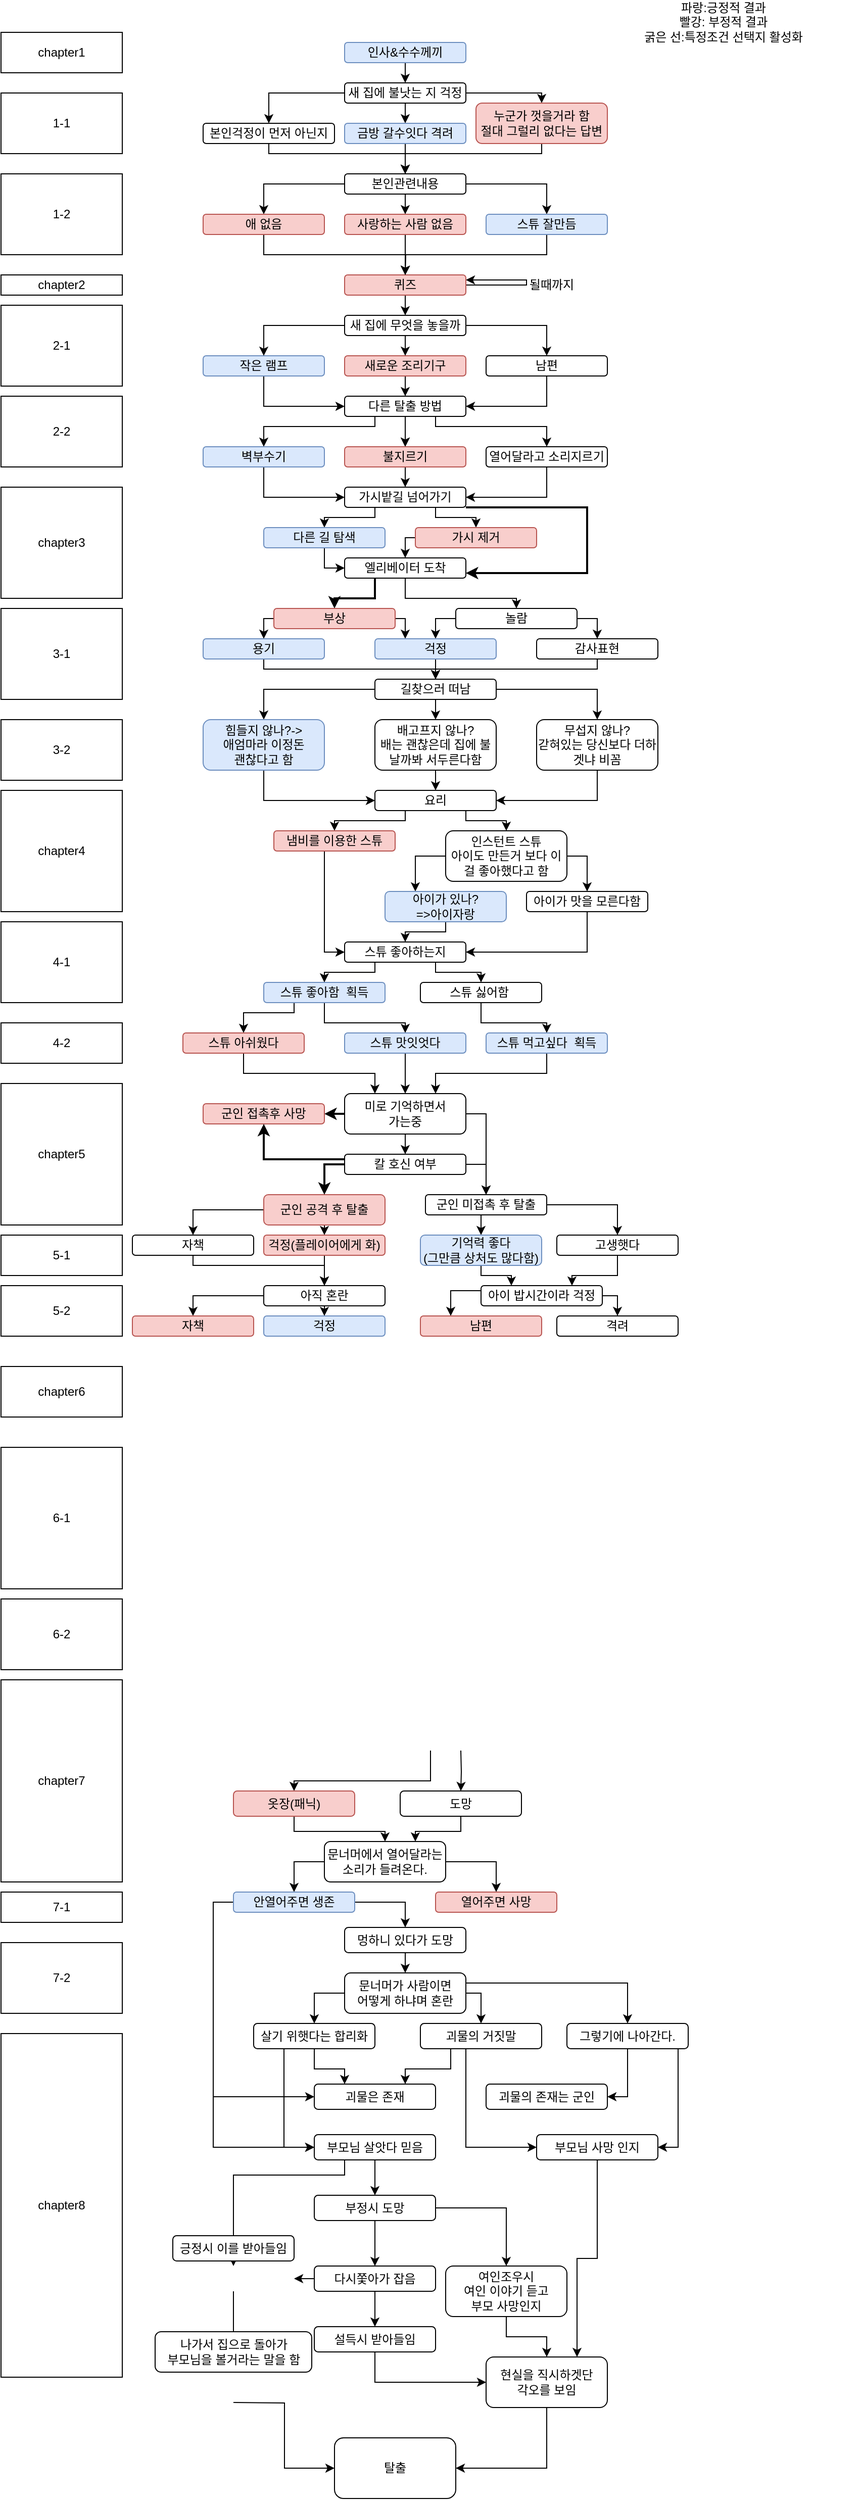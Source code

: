 <mxfile version="14.9.1" type="github">
  <diagram id="miuhh-R8xGuU6IyVp73m" name="Page-1">
    <mxGraphModel dx="1511" dy="726" grid="1" gridSize="10" guides="1" tooltips="1" connect="1" arrows="1" fold="1" page="1" pageScale="1" pageWidth="850" pageHeight="1100" math="0" shadow="0">
      <root>
        <mxCell id="0" />
        <mxCell id="1" parent="0" />
        <mxCell id="sbbaltn5TnSFldl5dsSz-1" value="chapter1" style="rounded=0;whiteSpace=wrap;html=1;" vertex="1" parent="1">
          <mxGeometry x="-150" y="90" width="120" height="40" as="geometry" />
        </mxCell>
        <mxCell id="sbbaltn5TnSFldl5dsSz-2" style="edgeStyle=orthogonalEdgeStyle;rounded=0;orthogonalLoop=1;jettySize=auto;html=1;exitX=0.5;exitY=1;exitDx=0;exitDy=0;entryX=0.5;entryY=0;entryDx=0;entryDy=0;" edge="1" parent="1" source="sbbaltn5TnSFldl5dsSz-3" target="sbbaltn5TnSFldl5dsSz-24">
          <mxGeometry relative="1" as="geometry" />
        </mxCell>
        <mxCell id="sbbaltn5TnSFldl5dsSz-3" value="인사&amp;amp;수수께끼" style="rounded=1;whiteSpace=wrap;html=1;fillColor=#dae8fc;strokeColor=#6c8ebf;" vertex="1" parent="1">
          <mxGeometry x="190" y="100" width="120" height="20" as="geometry" />
        </mxCell>
        <mxCell id="sbbaltn5TnSFldl5dsSz-4" style="edgeStyle=orthogonalEdgeStyle;rounded=0;orthogonalLoop=1;jettySize=auto;html=1;exitX=1;exitY=0.75;exitDx=0;exitDy=0;entryX=1;entryY=0.25;entryDx=0;entryDy=0;" edge="1" parent="1" source="sbbaltn5TnSFldl5dsSz-8" target="sbbaltn5TnSFldl5dsSz-8">
          <mxGeometry relative="1" as="geometry">
            <mxPoint x="370" y="340" as="targetPoint" />
            <Array as="points">
              <mxPoint x="310" y="340" />
              <mxPoint x="370" y="340" />
              <mxPoint x="370" y="335" />
            </Array>
          </mxGeometry>
        </mxCell>
        <mxCell id="sbbaltn5TnSFldl5dsSz-237" style="edgeStyle=orthogonalEdgeStyle;rounded=0;orthogonalLoop=1;jettySize=auto;html=1;exitX=0.5;exitY=1;exitDx=0;exitDy=0;entryX=0.5;entryY=0;entryDx=0;entryDy=0;strokeColor=#000000;strokeWidth=1;" edge="1" parent="1" source="sbbaltn5TnSFldl5dsSz-8" target="sbbaltn5TnSFldl5dsSz-236">
          <mxGeometry relative="1" as="geometry" />
        </mxCell>
        <mxCell id="sbbaltn5TnSFldl5dsSz-8" value="퀴즈" style="rounded=1;whiteSpace=wrap;html=1;fillColor=#f8cecc;strokeColor=#b85450;" vertex="1" parent="1">
          <mxGeometry x="190" y="330" width="120" height="20" as="geometry" />
        </mxCell>
        <mxCell id="sbbaltn5TnSFldl5dsSz-9" style="edgeStyle=orthogonalEdgeStyle;rounded=0;orthogonalLoop=1;jettySize=auto;html=1;exitX=0.5;exitY=1;exitDx=0;exitDy=0;entryX=0.5;entryY=0;entryDx=0;entryDy=0;" edge="1" parent="1" source="sbbaltn5TnSFldl5dsSz-10" target="sbbaltn5TnSFldl5dsSz-39">
          <mxGeometry relative="1" as="geometry" />
        </mxCell>
        <mxCell id="sbbaltn5TnSFldl5dsSz-10" value="새로운 조리기구" style="rounded=1;whiteSpace=wrap;html=1;fillColor=#f8cecc;strokeColor=#b85450;" vertex="1" parent="1">
          <mxGeometry x="190" y="410" width="120" height="20" as="geometry" />
        </mxCell>
        <mxCell id="sbbaltn5TnSFldl5dsSz-11" value="될때까지" style="text;html=1;strokeColor=none;fillColor=none;align=center;verticalAlign=middle;whiteSpace=wrap;rounded=0;" vertex="1" parent="1">
          <mxGeometry x="365" y="330" width="60" height="20" as="geometry" />
        </mxCell>
        <mxCell id="sbbaltn5TnSFldl5dsSz-12" style="edgeStyle=orthogonalEdgeStyle;rounded=0;orthogonalLoop=1;jettySize=auto;html=1;exitX=0.5;exitY=1;exitDx=0;exitDy=0;entryX=0.5;entryY=0;entryDx=0;entryDy=0;" edge="1" parent="1" source="sbbaltn5TnSFldl5dsSz-15" target="sbbaltn5TnSFldl5dsSz-17">
          <mxGeometry relative="1" as="geometry" />
        </mxCell>
        <mxCell id="sbbaltn5TnSFldl5dsSz-13" style="edgeStyle=orthogonalEdgeStyle;rounded=0;orthogonalLoop=1;jettySize=auto;html=1;exitX=0;exitY=0.5;exitDx=0;exitDy=0;entryX=0.5;entryY=0;entryDx=0;entryDy=0;" edge="1" parent="1" source="sbbaltn5TnSFldl5dsSz-15" target="sbbaltn5TnSFldl5dsSz-19">
          <mxGeometry relative="1" as="geometry" />
        </mxCell>
        <mxCell id="sbbaltn5TnSFldl5dsSz-14" style="edgeStyle=orthogonalEdgeStyle;rounded=0;orthogonalLoop=1;jettySize=auto;html=1;exitX=1;exitY=0.5;exitDx=0;exitDy=0;entryX=0.5;entryY=0;entryDx=0;entryDy=0;strokeWidth=1;" edge="1" parent="1" source="sbbaltn5TnSFldl5dsSz-15" target="sbbaltn5TnSFldl5dsSz-21">
          <mxGeometry relative="1" as="geometry" />
        </mxCell>
        <mxCell id="sbbaltn5TnSFldl5dsSz-15" value="본인관련내용" style="rounded=1;whiteSpace=wrap;html=1;" vertex="1" parent="1">
          <mxGeometry x="190" y="230" width="120" height="20" as="geometry" />
        </mxCell>
        <mxCell id="sbbaltn5TnSFldl5dsSz-16" style="edgeStyle=orthogonalEdgeStyle;rounded=0;orthogonalLoop=1;jettySize=auto;html=1;exitX=0.5;exitY=1;exitDx=0;exitDy=0;entryX=0.5;entryY=0;entryDx=0;entryDy=0;" edge="1" parent="1" source="sbbaltn5TnSFldl5dsSz-17" target="sbbaltn5TnSFldl5dsSz-8">
          <mxGeometry relative="1" as="geometry" />
        </mxCell>
        <mxCell id="sbbaltn5TnSFldl5dsSz-17" value="사랑하는 사람 없음" style="rounded=1;whiteSpace=wrap;html=1;fillColor=#f8cecc;strokeColor=#b85450;" vertex="1" parent="1">
          <mxGeometry x="190" y="270" width="120" height="20" as="geometry" />
        </mxCell>
        <mxCell id="sbbaltn5TnSFldl5dsSz-235" style="edgeStyle=orthogonalEdgeStyle;rounded=0;orthogonalLoop=1;jettySize=auto;html=1;exitX=0.5;exitY=1;exitDx=0;exitDy=0;strokeColor=#000000;strokeWidth=1;" edge="1" parent="1" source="sbbaltn5TnSFldl5dsSz-19">
          <mxGeometry relative="1" as="geometry">
            <mxPoint x="250" y="330" as="targetPoint" />
          </mxGeometry>
        </mxCell>
        <mxCell id="sbbaltn5TnSFldl5dsSz-19" value="애 없음" style="rounded=1;whiteSpace=wrap;html=1;fillColor=#f8cecc;strokeColor=#b85450;" vertex="1" parent="1">
          <mxGeometry x="50" y="270" width="120" height="20" as="geometry" />
        </mxCell>
        <mxCell id="sbbaltn5TnSFldl5dsSz-234" style="edgeStyle=orthogonalEdgeStyle;rounded=0;orthogonalLoop=1;jettySize=auto;html=1;exitX=0.5;exitY=1;exitDx=0;exitDy=0;entryX=0.5;entryY=0;entryDx=0;entryDy=0;strokeColor=#000000;strokeWidth=1;" edge="1" parent="1" source="sbbaltn5TnSFldl5dsSz-21" target="sbbaltn5TnSFldl5dsSz-8">
          <mxGeometry relative="1" as="geometry" />
        </mxCell>
        <mxCell id="sbbaltn5TnSFldl5dsSz-21" value="스튜 잘만듬" style="rounded=1;whiteSpace=wrap;html=1;fillColor=#dae8fc;strokeColor=#6c8ebf;" vertex="1" parent="1">
          <mxGeometry x="330" y="270" width="120" height="20" as="geometry" />
        </mxCell>
        <mxCell id="sbbaltn5TnSFldl5dsSz-227" style="edgeStyle=orthogonalEdgeStyle;rounded=0;orthogonalLoop=1;jettySize=auto;html=1;exitX=0;exitY=0.5;exitDx=0;exitDy=0;entryX=0.5;entryY=0;entryDx=0;entryDy=0;" edge="1" parent="1" source="sbbaltn5TnSFldl5dsSz-24" target="sbbaltn5TnSFldl5dsSz-26">
          <mxGeometry relative="1" as="geometry" />
        </mxCell>
        <mxCell id="sbbaltn5TnSFldl5dsSz-228" style="edgeStyle=orthogonalEdgeStyle;rounded=0;orthogonalLoop=1;jettySize=auto;html=1;exitX=0.5;exitY=1;exitDx=0;exitDy=0;entryX=0.5;entryY=0;entryDx=0;entryDy=0;" edge="1" parent="1" source="sbbaltn5TnSFldl5dsSz-24" target="sbbaltn5TnSFldl5dsSz-28">
          <mxGeometry relative="1" as="geometry" />
        </mxCell>
        <mxCell id="sbbaltn5TnSFldl5dsSz-230" style="edgeStyle=orthogonalEdgeStyle;rounded=0;orthogonalLoop=1;jettySize=auto;html=1;exitX=1;exitY=0.5;exitDx=0;exitDy=0;entryX=0.5;entryY=0;entryDx=0;entryDy=0;" edge="1" parent="1" source="sbbaltn5TnSFldl5dsSz-24" target="sbbaltn5TnSFldl5dsSz-229">
          <mxGeometry relative="1" as="geometry">
            <Array as="points">
              <mxPoint x="385" y="150" />
            </Array>
          </mxGeometry>
        </mxCell>
        <mxCell id="sbbaltn5TnSFldl5dsSz-24" value="새 집에 불낫는 지 걱정" style="rounded=1;whiteSpace=wrap;html=1;" vertex="1" parent="1">
          <mxGeometry x="190" y="140" width="120" height="20" as="geometry" />
        </mxCell>
        <mxCell id="sbbaltn5TnSFldl5dsSz-231" style="edgeStyle=orthogonalEdgeStyle;rounded=0;orthogonalLoop=1;jettySize=auto;html=1;exitX=0.5;exitY=1;exitDx=0;exitDy=0;entryX=0.5;entryY=0;entryDx=0;entryDy=0;" edge="1" parent="1" source="sbbaltn5TnSFldl5dsSz-26" target="sbbaltn5TnSFldl5dsSz-15">
          <mxGeometry relative="1" as="geometry">
            <Array as="points">
              <mxPoint x="115" y="210" />
              <mxPoint x="250" y="210" />
            </Array>
          </mxGeometry>
        </mxCell>
        <mxCell id="sbbaltn5TnSFldl5dsSz-26" value="본인걱정이 먼저 아닌지" style="rounded=1;whiteSpace=wrap;html=1;" vertex="1" parent="1">
          <mxGeometry x="50" y="180" width="130" height="20" as="geometry" />
        </mxCell>
        <mxCell id="sbbaltn5TnSFldl5dsSz-233" style="edgeStyle=orthogonalEdgeStyle;rounded=0;orthogonalLoop=1;jettySize=auto;html=1;exitX=0.5;exitY=1;exitDx=0;exitDy=0;" edge="1" parent="1" source="sbbaltn5TnSFldl5dsSz-28">
          <mxGeometry relative="1" as="geometry">
            <mxPoint x="250" y="230" as="targetPoint" />
          </mxGeometry>
        </mxCell>
        <mxCell id="sbbaltn5TnSFldl5dsSz-28" value="금방 갈수잇다 격려" style="rounded=1;whiteSpace=wrap;html=1;fillColor=#dae8fc;strokeColor=#6c8ebf;" vertex="1" parent="1">
          <mxGeometry x="190" y="180" width="120" height="20" as="geometry" />
        </mxCell>
        <mxCell id="sbbaltn5TnSFldl5dsSz-29" value="1-1" style="rounded=0;whiteSpace=wrap;html=1;" vertex="1" parent="1">
          <mxGeometry x="-150" y="150" width="120" height="60" as="geometry" />
        </mxCell>
        <mxCell id="sbbaltn5TnSFldl5dsSz-30" value="1-2" style="rounded=0;whiteSpace=wrap;html=1;" vertex="1" parent="1">
          <mxGeometry x="-150" y="230" width="120" height="80" as="geometry" />
        </mxCell>
        <mxCell id="sbbaltn5TnSFldl5dsSz-31" style="edgeStyle=orthogonalEdgeStyle;rounded=0;orthogonalLoop=1;jettySize=auto;html=1;exitX=0.5;exitY=1;exitDx=0;exitDy=0;entryX=1;entryY=0.5;entryDx=0;entryDy=0;" edge="1" parent="1" source="sbbaltn5TnSFldl5dsSz-32" target="sbbaltn5TnSFldl5dsSz-39">
          <mxGeometry relative="1" as="geometry" />
        </mxCell>
        <mxCell id="sbbaltn5TnSFldl5dsSz-32" value="남편" style="rounded=1;whiteSpace=wrap;html=1;" vertex="1" parent="1">
          <mxGeometry x="330" y="410" width="120" height="20" as="geometry" />
        </mxCell>
        <mxCell id="sbbaltn5TnSFldl5dsSz-33" style="edgeStyle=orthogonalEdgeStyle;rounded=0;orthogonalLoop=1;jettySize=auto;html=1;exitX=0.5;exitY=1;exitDx=0;exitDy=0;entryX=0;entryY=0.5;entryDx=0;entryDy=0;" edge="1" parent="1" source="sbbaltn5TnSFldl5dsSz-34" target="sbbaltn5TnSFldl5dsSz-39">
          <mxGeometry relative="1" as="geometry" />
        </mxCell>
        <mxCell id="sbbaltn5TnSFldl5dsSz-34" value="작은 램프" style="rounded=1;whiteSpace=wrap;html=1;fillColor=#dae8fc;strokeColor=#6c8ebf;" vertex="1" parent="1">
          <mxGeometry x="50" y="410" width="120" height="20" as="geometry" />
        </mxCell>
        <mxCell id="sbbaltn5TnSFldl5dsSz-35" style="edgeStyle=orthogonalEdgeStyle;rounded=0;orthogonalLoop=1;jettySize=auto;html=1;exitX=0.25;exitY=1;exitDx=0;exitDy=0;entryX=0.5;entryY=0;entryDx=0;entryDy=0;" edge="1" parent="1" source="sbbaltn5TnSFldl5dsSz-39" target="sbbaltn5TnSFldl5dsSz-43">
          <mxGeometry relative="1" as="geometry">
            <Array as="points">
              <mxPoint x="220" y="480" />
              <mxPoint x="110" y="480" />
            </Array>
          </mxGeometry>
        </mxCell>
        <mxCell id="sbbaltn5TnSFldl5dsSz-36" style="edgeStyle=orthogonalEdgeStyle;rounded=0;orthogonalLoop=1;jettySize=auto;html=1;exitX=0.5;exitY=1;exitDx=0;exitDy=0;entryX=0.5;entryY=0;entryDx=0;entryDy=0;" edge="1" parent="1" source="sbbaltn5TnSFldl5dsSz-39" target="sbbaltn5TnSFldl5dsSz-41">
          <mxGeometry relative="1" as="geometry" />
        </mxCell>
        <mxCell id="sbbaltn5TnSFldl5dsSz-37" value="" style="edgeStyle=orthogonalEdgeStyle;rounded=1;orthogonalLoop=1;jettySize=auto;html=1;dashed=1;strokeWidth=1;" edge="1" parent="1" source="sbbaltn5TnSFldl5dsSz-39" target="sbbaltn5TnSFldl5dsSz-41">
          <mxGeometry relative="1" as="geometry" />
        </mxCell>
        <mxCell id="sbbaltn5TnSFldl5dsSz-38" style="edgeStyle=orthogonalEdgeStyle;rounded=0;orthogonalLoop=1;jettySize=auto;html=1;exitX=0.75;exitY=1;exitDx=0;exitDy=0;entryX=0.5;entryY=0;entryDx=0;entryDy=0;strokeWidth=1;" edge="1" parent="1" source="sbbaltn5TnSFldl5dsSz-39" target="sbbaltn5TnSFldl5dsSz-45">
          <mxGeometry relative="1" as="geometry">
            <Array as="points">
              <mxPoint x="280" y="480" />
              <mxPoint x="390" y="480" />
            </Array>
          </mxGeometry>
        </mxCell>
        <mxCell id="sbbaltn5TnSFldl5dsSz-39" value="다른 탈출 방법" style="rounded=1;whiteSpace=wrap;html=1;" vertex="1" parent="1">
          <mxGeometry x="190" y="450" width="120" height="20" as="geometry" />
        </mxCell>
        <mxCell id="sbbaltn5TnSFldl5dsSz-40" style="edgeStyle=orthogonalEdgeStyle;rounded=0;orthogonalLoop=1;jettySize=auto;html=1;exitX=0.5;exitY=1;exitDx=0;exitDy=0;entryX=0.5;entryY=0;entryDx=0;entryDy=0;strokeWidth=1;" edge="1" parent="1" source="sbbaltn5TnSFldl5dsSz-41" target="sbbaltn5TnSFldl5dsSz-51">
          <mxGeometry relative="1" as="geometry" />
        </mxCell>
        <mxCell id="sbbaltn5TnSFldl5dsSz-41" value="불지르기" style="rounded=1;whiteSpace=wrap;html=1;fillColor=#f8cecc;strokeColor=#b85450;" vertex="1" parent="1">
          <mxGeometry x="190" y="500" width="120" height="20" as="geometry" />
        </mxCell>
        <mxCell id="sbbaltn5TnSFldl5dsSz-42" style="edgeStyle=orthogonalEdgeStyle;rounded=0;orthogonalLoop=1;jettySize=auto;html=1;exitX=0.5;exitY=1;exitDx=0;exitDy=0;entryX=0;entryY=0.5;entryDx=0;entryDy=0;strokeWidth=1;" edge="1" parent="1" source="sbbaltn5TnSFldl5dsSz-43" target="sbbaltn5TnSFldl5dsSz-51">
          <mxGeometry relative="1" as="geometry" />
        </mxCell>
        <mxCell id="sbbaltn5TnSFldl5dsSz-43" value="벽부수기" style="rounded=1;whiteSpace=wrap;html=1;fillColor=#dae8fc;strokeColor=#6c8ebf;" vertex="1" parent="1">
          <mxGeometry x="50" y="500" width="120" height="20" as="geometry" />
        </mxCell>
        <mxCell id="sbbaltn5TnSFldl5dsSz-44" style="edgeStyle=orthogonalEdgeStyle;rounded=0;orthogonalLoop=1;jettySize=auto;html=1;exitX=0.5;exitY=1;exitDx=0;exitDy=0;entryX=1;entryY=0.5;entryDx=0;entryDy=0;strokeWidth=1;" edge="1" parent="1" source="sbbaltn5TnSFldl5dsSz-45" target="sbbaltn5TnSFldl5dsSz-51">
          <mxGeometry relative="1" as="geometry" />
        </mxCell>
        <mxCell id="sbbaltn5TnSFldl5dsSz-45" value="열어달라고 소리지르기" style="rounded=1;whiteSpace=wrap;html=1;" vertex="1" parent="1">
          <mxGeometry x="330" y="500" width="120" height="20" as="geometry" />
        </mxCell>
        <mxCell id="sbbaltn5TnSFldl5dsSz-46" value="파랑:긍정적 결과&lt;br&gt;빨강: 부정적 결과&lt;br&gt;굵은 선:특정조건 선택지 활성화" style="text;html=1;strokeColor=none;fillColor=none;align=center;verticalAlign=middle;whiteSpace=wrap;rounded=0;" vertex="1" parent="1">
          <mxGeometry x="430" y="70" width="270" height="20" as="geometry" />
        </mxCell>
        <mxCell id="sbbaltn5TnSFldl5dsSz-47" value="2-1" style="rounded=0;whiteSpace=wrap;html=1;" vertex="1" parent="1">
          <mxGeometry x="-150" y="360" width="120" height="80" as="geometry" />
        </mxCell>
        <mxCell id="sbbaltn5TnSFldl5dsSz-48" value="2-2" style="rounded=0;whiteSpace=wrap;html=1;" vertex="1" parent="1">
          <mxGeometry x="-150" y="450" width="120" height="70" as="geometry" />
        </mxCell>
        <mxCell id="sbbaltn5TnSFldl5dsSz-49" style="edgeStyle=orthogonalEdgeStyle;rounded=0;orthogonalLoop=1;jettySize=auto;html=1;exitX=0.25;exitY=1;exitDx=0;exitDy=0;entryX=0.5;entryY=0;entryDx=0;entryDy=0;strokeWidth=1;" edge="1" parent="1" source="sbbaltn5TnSFldl5dsSz-51" target="sbbaltn5TnSFldl5dsSz-53">
          <mxGeometry relative="1" as="geometry">
            <Array as="points">
              <mxPoint x="220" y="570" />
              <mxPoint x="170" y="570" />
            </Array>
          </mxGeometry>
        </mxCell>
        <mxCell id="sbbaltn5TnSFldl5dsSz-50" style="edgeStyle=orthogonalEdgeStyle;rounded=0;orthogonalLoop=1;jettySize=auto;html=1;exitX=0.75;exitY=1;exitDx=0;exitDy=0;entryX=0.5;entryY=0;entryDx=0;entryDy=0;strokeWidth=1;" edge="1" parent="1" source="sbbaltn5TnSFldl5dsSz-51" target="sbbaltn5TnSFldl5dsSz-55">
          <mxGeometry relative="1" as="geometry">
            <Array as="points">
              <mxPoint x="280" y="570" />
              <mxPoint x="320" y="570" />
            </Array>
          </mxGeometry>
        </mxCell>
        <mxCell id="sbbaltn5TnSFldl5dsSz-242" style="edgeStyle=orthogonalEdgeStyle;rounded=0;orthogonalLoop=1;jettySize=auto;html=1;exitX=1;exitY=1;exitDx=0;exitDy=0;entryX=1;entryY=0.75;entryDx=0;entryDy=0;strokeColor=#000000;strokeWidth=2;" edge="1" parent="1" source="sbbaltn5TnSFldl5dsSz-51" target="sbbaltn5TnSFldl5dsSz-58">
          <mxGeometry relative="1" as="geometry">
            <Array as="points">
              <mxPoint x="430" y="560" />
              <mxPoint x="430" y="625" />
            </Array>
          </mxGeometry>
        </mxCell>
        <mxCell id="sbbaltn5TnSFldl5dsSz-51" value="가시밭길 넘어가기" style="rounded=1;whiteSpace=wrap;html=1;" vertex="1" parent="1">
          <mxGeometry x="190" y="540" width="120" height="20" as="geometry" />
        </mxCell>
        <mxCell id="sbbaltn5TnSFldl5dsSz-52" style="edgeStyle=orthogonalEdgeStyle;rounded=0;orthogonalLoop=1;jettySize=auto;html=1;exitX=0.5;exitY=1;exitDx=0;exitDy=0;entryX=0;entryY=0.5;entryDx=0;entryDy=0;strokeWidth=1;" edge="1" parent="1" source="sbbaltn5TnSFldl5dsSz-53" target="sbbaltn5TnSFldl5dsSz-58">
          <mxGeometry relative="1" as="geometry">
            <Array as="points">
              <mxPoint x="170" y="620" />
            </Array>
          </mxGeometry>
        </mxCell>
        <mxCell id="sbbaltn5TnSFldl5dsSz-53" value="다른 길 탐색" style="rounded=1;whiteSpace=wrap;html=1;fillColor=#dae8fc;strokeColor=#6c8ebf;" vertex="1" parent="1">
          <mxGeometry x="110" y="580" width="120" height="20" as="geometry" />
        </mxCell>
        <mxCell id="sbbaltn5TnSFldl5dsSz-243" style="edgeStyle=orthogonalEdgeStyle;rounded=0;orthogonalLoop=1;jettySize=auto;html=1;exitX=0;exitY=0.5;exitDx=0;exitDy=0;entryX=0.5;entryY=0;entryDx=0;entryDy=0;strokeColor=#000000;strokeWidth=1;" edge="1" parent="1" source="sbbaltn5TnSFldl5dsSz-55" target="sbbaltn5TnSFldl5dsSz-58">
          <mxGeometry relative="1" as="geometry" />
        </mxCell>
        <mxCell id="sbbaltn5TnSFldl5dsSz-55" value="가시 제거" style="rounded=1;whiteSpace=wrap;html=1;fillColor=#f8cecc;strokeColor=#b85450;" vertex="1" parent="1">
          <mxGeometry x="260" y="580" width="120" height="20" as="geometry" />
        </mxCell>
        <mxCell id="sbbaltn5TnSFldl5dsSz-56" style="edgeStyle=orthogonalEdgeStyle;rounded=0;orthogonalLoop=1;jettySize=auto;html=1;exitX=0.25;exitY=1;exitDx=0;exitDy=0;entryX=0.5;entryY=0;entryDx=0;entryDy=0;strokeWidth=2;" edge="1" parent="1" source="sbbaltn5TnSFldl5dsSz-58" target="sbbaltn5TnSFldl5dsSz-62">
          <mxGeometry relative="1" as="geometry">
            <Array as="points">
              <mxPoint x="220" y="650" />
              <mxPoint x="180" y="650" />
            </Array>
          </mxGeometry>
        </mxCell>
        <mxCell id="sbbaltn5TnSFldl5dsSz-57" style="edgeStyle=orthogonalEdgeStyle;rounded=0;orthogonalLoop=1;jettySize=auto;html=1;exitX=0.5;exitY=1;exitDx=0;exitDy=0;entryX=0.5;entryY=0;entryDx=0;entryDy=0;strokeWidth=1;" edge="1" parent="1" source="sbbaltn5TnSFldl5dsSz-58" target="sbbaltn5TnSFldl5dsSz-64">
          <mxGeometry relative="1" as="geometry">
            <Array as="points">
              <mxPoint x="250" y="650" />
              <mxPoint x="360" y="650" />
            </Array>
          </mxGeometry>
        </mxCell>
        <mxCell id="sbbaltn5TnSFldl5dsSz-58" value="엘리베이터 도착" style="rounded=1;whiteSpace=wrap;html=1;" vertex="1" parent="1">
          <mxGeometry x="190" y="610" width="120" height="20" as="geometry" />
        </mxCell>
        <mxCell id="sbbaltn5TnSFldl5dsSz-244" style="edgeStyle=orthogonalEdgeStyle;rounded=0;orthogonalLoop=1;jettySize=auto;html=1;exitX=0;exitY=0.5;exitDx=0;exitDy=0;entryX=0.5;entryY=0;entryDx=0;entryDy=0;strokeColor=#000000;strokeWidth=1;" edge="1" parent="1" source="sbbaltn5TnSFldl5dsSz-62" target="sbbaltn5TnSFldl5dsSz-68">
          <mxGeometry relative="1" as="geometry" />
        </mxCell>
        <mxCell id="sbbaltn5TnSFldl5dsSz-247" style="edgeStyle=orthogonalEdgeStyle;rounded=0;orthogonalLoop=1;jettySize=auto;html=1;exitX=1;exitY=0.5;exitDx=0;exitDy=0;entryX=0.25;entryY=0;entryDx=0;entryDy=0;strokeColor=#000000;strokeWidth=1;" edge="1" parent="1" source="sbbaltn5TnSFldl5dsSz-62" target="sbbaltn5TnSFldl5dsSz-66">
          <mxGeometry relative="1" as="geometry" />
        </mxCell>
        <mxCell id="sbbaltn5TnSFldl5dsSz-62" value="부상" style="rounded=1;whiteSpace=wrap;html=1;fillColor=#f8cecc;strokeColor=#b85450;" vertex="1" parent="1">
          <mxGeometry x="120" y="660" width="120" height="20" as="geometry" />
        </mxCell>
        <mxCell id="sbbaltn5TnSFldl5dsSz-248" style="edgeStyle=orthogonalEdgeStyle;rounded=0;orthogonalLoop=1;jettySize=auto;html=1;exitX=0;exitY=0.5;exitDx=0;exitDy=0;entryX=0.5;entryY=0;entryDx=0;entryDy=0;strokeColor=#000000;strokeWidth=1;" edge="1" parent="1" source="sbbaltn5TnSFldl5dsSz-64" target="sbbaltn5TnSFldl5dsSz-66">
          <mxGeometry relative="1" as="geometry" />
        </mxCell>
        <mxCell id="sbbaltn5TnSFldl5dsSz-250" style="edgeStyle=orthogonalEdgeStyle;rounded=0;orthogonalLoop=1;jettySize=auto;html=1;exitX=1;exitY=0.5;exitDx=0;exitDy=0;strokeColor=#000000;strokeWidth=1;" edge="1" parent="1" source="sbbaltn5TnSFldl5dsSz-64" target="sbbaltn5TnSFldl5dsSz-249">
          <mxGeometry relative="1" as="geometry" />
        </mxCell>
        <mxCell id="sbbaltn5TnSFldl5dsSz-64" value="놀람" style="rounded=1;whiteSpace=wrap;html=1;" vertex="1" parent="1">
          <mxGeometry x="300" y="660" width="120" height="20" as="geometry" />
        </mxCell>
        <mxCell id="sbbaltn5TnSFldl5dsSz-254" style="edgeStyle=orthogonalEdgeStyle;rounded=0;orthogonalLoop=1;jettySize=auto;html=1;exitX=0.5;exitY=1;exitDx=0;exitDy=0;strokeColor=#000000;strokeWidth=1;" edge="1" parent="1" source="sbbaltn5TnSFldl5dsSz-66">
          <mxGeometry relative="1" as="geometry">
            <mxPoint x="280" y="730" as="targetPoint" />
          </mxGeometry>
        </mxCell>
        <mxCell id="sbbaltn5TnSFldl5dsSz-66" value="걱정" style="rounded=1;whiteSpace=wrap;html=1;fillColor=#dae8fc;strokeColor=#6c8ebf;" vertex="1" parent="1">
          <mxGeometry x="220" y="690" width="120" height="20" as="geometry" />
        </mxCell>
        <mxCell id="sbbaltn5TnSFldl5dsSz-252" style="edgeStyle=orthogonalEdgeStyle;rounded=0;orthogonalLoop=1;jettySize=auto;html=1;exitX=0.5;exitY=1;exitDx=0;exitDy=0;entryX=0.5;entryY=0;entryDx=0;entryDy=0;strokeColor=#000000;strokeWidth=1;" edge="1" parent="1" source="sbbaltn5TnSFldl5dsSz-68" target="sbbaltn5TnSFldl5dsSz-251">
          <mxGeometry relative="1" as="geometry">
            <Array as="points">
              <mxPoint x="110" y="720" />
              <mxPoint x="280" y="720" />
            </Array>
          </mxGeometry>
        </mxCell>
        <mxCell id="sbbaltn5TnSFldl5dsSz-68" value="용기" style="rounded=1;whiteSpace=wrap;html=1;fillColor=#dae8fc;strokeColor=#6c8ebf;" vertex="1" parent="1">
          <mxGeometry x="50" y="690" width="120" height="20" as="geometry" />
        </mxCell>
        <mxCell id="sbbaltn5TnSFldl5dsSz-89" value="3-1" style="rounded=0;whiteSpace=wrap;html=1;" vertex="1" parent="1">
          <mxGeometry x="-150" y="660" width="120" height="90" as="geometry" />
        </mxCell>
        <mxCell id="sbbaltn5TnSFldl5dsSz-296" style="edgeStyle=orthogonalEdgeStyle;rounded=0;orthogonalLoop=1;jettySize=auto;html=1;exitX=0;exitY=0.5;exitDx=0;exitDy=0;entryX=1;entryY=0.5;entryDx=0;entryDy=0;strokeColor=#000000;strokeWidth=2;" edge="1" parent="1" source="sbbaltn5TnSFldl5dsSz-113" target="sbbaltn5TnSFldl5dsSz-295">
          <mxGeometry relative="1" as="geometry" />
        </mxCell>
        <mxCell id="sbbaltn5TnSFldl5dsSz-303" style="edgeStyle=orthogonalEdgeStyle;rounded=0;orthogonalLoop=1;jettySize=auto;html=1;exitX=0.5;exitY=1;exitDx=0;exitDy=0;entryX=0.5;entryY=0;entryDx=0;entryDy=0;strokeColor=#000000;strokeWidth=1;" edge="1" parent="1" source="sbbaltn5TnSFldl5dsSz-113" target="sbbaltn5TnSFldl5dsSz-301">
          <mxGeometry relative="1" as="geometry" />
        </mxCell>
        <mxCell id="sbbaltn5TnSFldl5dsSz-306" style="edgeStyle=orthogonalEdgeStyle;rounded=0;orthogonalLoop=1;jettySize=auto;html=1;exitX=1;exitY=0.5;exitDx=0;exitDy=0;entryX=0.5;entryY=0;entryDx=0;entryDy=0;strokeColor=#000000;strokeWidth=1;" edge="1" parent="1" source="sbbaltn5TnSFldl5dsSz-113" target="sbbaltn5TnSFldl5dsSz-297">
          <mxGeometry relative="1" as="geometry" />
        </mxCell>
        <mxCell id="sbbaltn5TnSFldl5dsSz-113" value="미로 기억하면서 &lt;br&gt;가는중" style="rounded=1;whiteSpace=wrap;html=1;" vertex="1" parent="1">
          <mxGeometry x="190" y="1140" width="120" height="40" as="geometry" />
        </mxCell>
        <mxCell id="sbbaltn5TnSFldl5dsSz-119" value="chapter5" style="rounded=0;whiteSpace=wrap;html=1;" vertex="1" parent="1">
          <mxGeometry x="-150" y="1130" width="120" height="140" as="geometry" />
        </mxCell>
        <mxCell id="sbbaltn5TnSFldl5dsSz-120" value="chapter2" style="rounded=0;whiteSpace=wrap;html=1;" vertex="1" parent="1">
          <mxGeometry x="-150" y="330" width="120" height="20" as="geometry" />
        </mxCell>
        <mxCell id="sbbaltn5TnSFldl5dsSz-121" value="chapter3" style="rounded=0;whiteSpace=wrap;html=1;" vertex="1" parent="1">
          <mxGeometry x="-150" y="540" width="120" height="110" as="geometry" />
        </mxCell>
        <mxCell id="sbbaltn5TnSFldl5dsSz-122" value="chapter4" style="rounded=0;whiteSpace=wrap;html=1;" vertex="1" parent="1">
          <mxGeometry x="-150" y="840" width="120" height="120" as="geometry" />
        </mxCell>
        <mxCell id="sbbaltn5TnSFldl5dsSz-314" style="edgeStyle=orthogonalEdgeStyle;rounded=0;orthogonalLoop=1;jettySize=auto;html=1;exitX=0.5;exitY=1;exitDx=0;exitDy=0;entryX=0.5;entryY=0;entryDx=0;entryDy=0;strokeColor=#000000;strokeWidth=1;" edge="1" parent="1" source="sbbaltn5TnSFldl5dsSz-125" target="sbbaltn5TnSFldl5dsSz-313">
          <mxGeometry relative="1" as="geometry" />
        </mxCell>
        <mxCell id="sbbaltn5TnSFldl5dsSz-316" style="edgeStyle=orthogonalEdgeStyle;rounded=0;orthogonalLoop=1;jettySize=auto;html=1;exitX=0;exitY=0.5;exitDx=0;exitDy=0;entryX=0.5;entryY=0;entryDx=0;entryDy=0;strokeColor=#000000;strokeWidth=1;" edge="1" parent="1" source="sbbaltn5TnSFldl5dsSz-125" target="sbbaltn5TnSFldl5dsSz-315">
          <mxGeometry relative="1" as="geometry" />
        </mxCell>
        <mxCell id="sbbaltn5TnSFldl5dsSz-125" value="군인 공격 후 탈출" style="rounded=1;whiteSpace=wrap;html=1;fillColor=#f8cecc;strokeColor=#b85450;" vertex="1" parent="1">
          <mxGeometry x="110" y="1240" width="120" height="30" as="geometry" />
        </mxCell>
        <mxCell id="sbbaltn5TnSFldl5dsSz-131" value="5-1" style="rounded=0;whiteSpace=wrap;html=1;" vertex="1" parent="1">
          <mxGeometry x="-150" y="1280" width="120" height="40" as="geometry" />
        </mxCell>
        <mxCell id="sbbaltn5TnSFldl5dsSz-149" value="chapter6" style="rounded=0;whiteSpace=wrap;html=1;" vertex="1" parent="1">
          <mxGeometry x="-150" y="1410" width="120" height="50" as="geometry" />
        </mxCell>
        <mxCell id="sbbaltn5TnSFldl5dsSz-159" value="6-1" style="rounded=0;whiteSpace=wrap;html=1;" vertex="1" parent="1">
          <mxGeometry x="-150" y="1490" width="120" height="140" as="geometry" />
        </mxCell>
        <mxCell id="sbbaltn5TnSFldl5dsSz-160" value="6-2" style="rounded=0;whiteSpace=wrap;html=1;" vertex="1" parent="1">
          <mxGeometry x="-150" y="1640" width="120" height="70" as="geometry" />
        </mxCell>
        <mxCell id="sbbaltn5TnSFldl5dsSz-169" style="edgeStyle=orthogonalEdgeStyle;rounded=0;orthogonalLoop=1;jettySize=auto;html=1;exitX=0.25;exitY=1;exitDx=0;exitDy=0;entryX=0.5;entryY=0;entryDx=0;entryDy=0;strokeWidth=1;" edge="1" parent="1" target="sbbaltn5TnSFldl5dsSz-173">
          <mxGeometry relative="1" as="geometry">
            <Array as="points">
              <mxPoint x="275" y="1820" />
              <mxPoint x="140" y="1820" />
            </Array>
            <mxPoint x="275" y="1790" as="sourcePoint" />
          </mxGeometry>
        </mxCell>
        <mxCell id="sbbaltn5TnSFldl5dsSz-170" style="edgeStyle=orthogonalEdgeStyle;rounded=0;orthogonalLoop=1;jettySize=auto;html=1;exitX=0.5;exitY=1;exitDx=0;exitDy=0;entryX=0.5;entryY=0;entryDx=0;entryDy=0;strokeWidth=1;" edge="1" parent="1" target="sbbaltn5TnSFldl5dsSz-175">
          <mxGeometry relative="1" as="geometry">
            <mxPoint x="305" y="1790" as="sourcePoint" />
          </mxGeometry>
        </mxCell>
        <mxCell id="sbbaltn5TnSFldl5dsSz-172" style="edgeStyle=orthogonalEdgeStyle;rounded=0;orthogonalLoop=1;jettySize=auto;html=1;exitX=0.5;exitY=1;exitDx=0;exitDy=0;entryX=0.5;entryY=0;entryDx=0;entryDy=0;strokeWidth=1;" edge="1" parent="1" source="sbbaltn5TnSFldl5dsSz-173" target="sbbaltn5TnSFldl5dsSz-178">
          <mxGeometry relative="1" as="geometry">
            <Array as="points">
              <mxPoint x="140" y="1870" />
              <mxPoint x="230" y="1870" />
            </Array>
          </mxGeometry>
        </mxCell>
        <mxCell id="sbbaltn5TnSFldl5dsSz-173" value="옷장(패닉)" style="rounded=1;whiteSpace=wrap;html=1;fillColor=#f8cecc;strokeColor=#b85450;" vertex="1" parent="1">
          <mxGeometry x="80" y="1830" width="120" height="25" as="geometry" />
        </mxCell>
        <mxCell id="sbbaltn5TnSFldl5dsSz-174" style="edgeStyle=orthogonalEdgeStyle;rounded=0;orthogonalLoop=1;jettySize=auto;html=1;exitX=0.5;exitY=1;exitDx=0;exitDy=0;entryX=0.75;entryY=0;entryDx=0;entryDy=0;strokeWidth=1;" edge="1" parent="1" source="sbbaltn5TnSFldl5dsSz-175" target="sbbaltn5TnSFldl5dsSz-178">
          <mxGeometry relative="1" as="geometry">
            <Array as="points">
              <mxPoint x="305" y="1870" />
              <mxPoint x="260" y="1870" />
            </Array>
          </mxGeometry>
        </mxCell>
        <mxCell id="sbbaltn5TnSFldl5dsSz-175" value="도망" style="rounded=1;whiteSpace=wrap;html=1;" vertex="1" parent="1">
          <mxGeometry x="245" y="1830" width="120" height="25" as="geometry" />
        </mxCell>
        <mxCell id="sbbaltn5TnSFldl5dsSz-176" style="edgeStyle=orthogonalEdgeStyle;rounded=0;orthogonalLoop=1;jettySize=auto;html=1;exitX=1;exitY=0.5;exitDx=0;exitDy=0;entryX=0.5;entryY=0;entryDx=0;entryDy=0;" edge="1" parent="1" source="sbbaltn5TnSFldl5dsSz-178" target="sbbaltn5TnSFldl5dsSz-209">
          <mxGeometry relative="1" as="geometry" />
        </mxCell>
        <mxCell id="sbbaltn5TnSFldl5dsSz-177" style="edgeStyle=orthogonalEdgeStyle;rounded=0;orthogonalLoop=1;jettySize=auto;html=1;exitX=0;exitY=0.5;exitDx=0;exitDy=0;entryX=0.5;entryY=0;entryDx=0;entryDy=0;" edge="1" parent="1" source="sbbaltn5TnSFldl5dsSz-178" target="sbbaltn5TnSFldl5dsSz-208">
          <mxGeometry relative="1" as="geometry" />
        </mxCell>
        <mxCell id="sbbaltn5TnSFldl5dsSz-178" value="문너머에서 열어달라는&lt;br&gt;소리가 들려온다." style="rounded=1;whiteSpace=wrap;html=1;" vertex="1" parent="1">
          <mxGeometry x="170" y="1880" width="120" height="40" as="geometry" />
        </mxCell>
        <mxCell id="sbbaltn5TnSFldl5dsSz-179" value="chapter7" style="rounded=0;whiteSpace=wrap;html=1;" vertex="1" parent="1">
          <mxGeometry x="-150" y="1720" width="120" height="200" as="geometry" />
        </mxCell>
        <mxCell id="sbbaltn5TnSFldl5dsSz-180" style="edgeStyle=orthogonalEdgeStyle;rounded=0;orthogonalLoop=1;jettySize=auto;html=1;exitX=0;exitY=0.5;exitDx=0;exitDy=0;strokeWidth=1;" edge="1" parent="1" source="sbbaltn5TnSFldl5dsSz-183" target="sbbaltn5TnSFldl5dsSz-186">
          <mxGeometry relative="1" as="geometry" />
        </mxCell>
        <mxCell id="sbbaltn5TnSFldl5dsSz-181" style="edgeStyle=orthogonalEdgeStyle;rounded=0;orthogonalLoop=1;jettySize=auto;html=1;exitX=1;exitY=0.5;exitDx=0;exitDy=0;entryX=0.5;entryY=0;entryDx=0;entryDy=0;strokeWidth=1;" edge="1" parent="1" source="sbbaltn5TnSFldl5dsSz-183" target="sbbaltn5TnSFldl5dsSz-189">
          <mxGeometry relative="1" as="geometry" />
        </mxCell>
        <mxCell id="sbbaltn5TnSFldl5dsSz-182" style="edgeStyle=orthogonalEdgeStyle;rounded=0;orthogonalLoop=1;jettySize=auto;html=1;exitX=1;exitY=0.25;exitDx=0;exitDy=0;entryX=0.5;entryY=0;entryDx=0;entryDy=0;" edge="1" parent="1" source="sbbaltn5TnSFldl5dsSz-183" target="sbbaltn5TnSFldl5dsSz-193">
          <mxGeometry relative="1" as="geometry" />
        </mxCell>
        <mxCell id="sbbaltn5TnSFldl5dsSz-183" value="문너머가 사람이면 &lt;br&gt;어떻게 하냐며 혼란" style="rounded=1;whiteSpace=wrap;html=1;" vertex="1" parent="1">
          <mxGeometry x="190" y="2010" width="120" height="40" as="geometry" />
        </mxCell>
        <mxCell id="sbbaltn5TnSFldl5dsSz-184" style="edgeStyle=orthogonalEdgeStyle;rounded=0;orthogonalLoop=1;jettySize=auto;html=1;exitX=0.5;exitY=1;exitDx=0;exitDy=0;entryX=0.25;entryY=0;entryDx=0;entryDy=0;" edge="1" parent="1" source="sbbaltn5TnSFldl5dsSz-186" target="sbbaltn5TnSFldl5dsSz-199">
          <mxGeometry relative="1" as="geometry" />
        </mxCell>
        <mxCell id="sbbaltn5TnSFldl5dsSz-185" style="edgeStyle=orthogonalEdgeStyle;rounded=0;orthogonalLoop=1;jettySize=auto;html=1;exitX=0.25;exitY=1;exitDx=0;exitDy=0;entryX=0;entryY=0.5;entryDx=0;entryDy=0;" edge="1" parent="1" source="sbbaltn5TnSFldl5dsSz-186" target="sbbaltn5TnSFldl5dsSz-202">
          <mxGeometry relative="1" as="geometry" />
        </mxCell>
        <mxCell id="sbbaltn5TnSFldl5dsSz-186" value="살기 위햇다는 합리화" style="rounded=1;whiteSpace=wrap;html=1;" vertex="1" parent="1">
          <mxGeometry x="100" y="2060" width="120" height="25" as="geometry" />
        </mxCell>
        <mxCell id="sbbaltn5TnSFldl5dsSz-187" style="edgeStyle=orthogonalEdgeStyle;rounded=0;orthogonalLoop=1;jettySize=auto;html=1;exitX=0.25;exitY=1;exitDx=0;exitDy=0;entryX=0.75;entryY=0;entryDx=0;entryDy=0;" edge="1" parent="1" source="sbbaltn5TnSFldl5dsSz-189" target="sbbaltn5TnSFldl5dsSz-199">
          <mxGeometry relative="1" as="geometry" />
        </mxCell>
        <mxCell id="sbbaltn5TnSFldl5dsSz-188" style="edgeStyle=orthogonalEdgeStyle;rounded=0;orthogonalLoop=1;jettySize=auto;html=1;exitX=0.5;exitY=1;exitDx=0;exitDy=0;entryX=0;entryY=0.5;entryDx=0;entryDy=0;" edge="1" parent="1" source="sbbaltn5TnSFldl5dsSz-189" target="sbbaltn5TnSFldl5dsSz-204">
          <mxGeometry relative="1" as="geometry">
            <Array as="points">
              <mxPoint x="310" y="2085" />
              <mxPoint x="310" y="2183" />
            </Array>
          </mxGeometry>
        </mxCell>
        <mxCell id="sbbaltn5TnSFldl5dsSz-189" value="괴물의 거짓말" style="rounded=1;whiteSpace=wrap;html=1;" vertex="1" parent="1">
          <mxGeometry x="265" y="2060" width="120" height="25" as="geometry" />
        </mxCell>
        <mxCell id="sbbaltn5TnSFldl5dsSz-190" value="7-1" style="rounded=0;whiteSpace=wrap;html=1;" vertex="1" parent="1">
          <mxGeometry x="-150" y="1930" width="120" height="30" as="geometry" />
        </mxCell>
        <mxCell id="sbbaltn5TnSFldl5dsSz-191" style="edgeStyle=orthogonalEdgeStyle;rounded=0;orthogonalLoop=1;jettySize=auto;html=1;exitX=0.5;exitY=1;exitDx=0;exitDy=0;entryX=1;entryY=0.5;entryDx=0;entryDy=0;" edge="1" parent="1" source="sbbaltn5TnSFldl5dsSz-193" target="sbbaltn5TnSFldl5dsSz-198">
          <mxGeometry relative="1" as="geometry" />
        </mxCell>
        <mxCell id="sbbaltn5TnSFldl5dsSz-192" style="edgeStyle=orthogonalEdgeStyle;rounded=0;orthogonalLoop=1;jettySize=auto;html=1;exitX=0.75;exitY=1;exitDx=0;exitDy=0;entryX=1;entryY=0.5;entryDx=0;entryDy=0;" edge="1" parent="1" source="sbbaltn5TnSFldl5dsSz-193" target="sbbaltn5TnSFldl5dsSz-204">
          <mxGeometry relative="1" as="geometry">
            <Array as="points">
              <mxPoint x="520" y="2085" />
              <mxPoint x="520" y="2182" />
            </Array>
          </mxGeometry>
        </mxCell>
        <mxCell id="sbbaltn5TnSFldl5dsSz-193" value="그렇기에 나아간다." style="rounded=1;whiteSpace=wrap;html=1;" vertex="1" parent="1">
          <mxGeometry x="410" y="2060" width="120" height="25" as="geometry" />
        </mxCell>
        <mxCell id="sbbaltn5TnSFldl5dsSz-194" style="edgeStyle=orthogonalEdgeStyle;rounded=0;orthogonalLoop=1;jettySize=auto;html=1;exitX=0.5;exitY=1;exitDx=0;exitDy=0;entryX=0.5;entryY=0;entryDx=0;entryDy=0;" edge="1" parent="1" source="sbbaltn5TnSFldl5dsSz-195" target="sbbaltn5TnSFldl5dsSz-183">
          <mxGeometry relative="1" as="geometry" />
        </mxCell>
        <mxCell id="sbbaltn5TnSFldl5dsSz-195" value="멍하니 있다가 도망" style="rounded=1;whiteSpace=wrap;html=1;" vertex="1" parent="1">
          <mxGeometry x="190" y="1965" width="120" height="25" as="geometry" />
        </mxCell>
        <mxCell id="sbbaltn5TnSFldl5dsSz-196" value="7-2" style="rounded=0;whiteSpace=wrap;html=1;" vertex="1" parent="1">
          <mxGeometry x="-150" y="1980" width="120" height="70" as="geometry" />
        </mxCell>
        <mxCell id="sbbaltn5TnSFldl5dsSz-197" value="chapter8" style="rounded=0;whiteSpace=wrap;html=1;" vertex="1" parent="1">
          <mxGeometry x="-150" y="2070" width="120" height="340" as="geometry" />
        </mxCell>
        <mxCell id="sbbaltn5TnSFldl5dsSz-198" value="괴물의 존재는 군인" style="rounded=1;whiteSpace=wrap;html=1;" vertex="1" parent="1">
          <mxGeometry x="330" y="2120" width="120" height="25" as="geometry" />
        </mxCell>
        <mxCell id="sbbaltn5TnSFldl5dsSz-199" value="괴물은 존재" style="rounded=1;whiteSpace=wrap;html=1;" vertex="1" parent="1">
          <mxGeometry x="160" y="2120" width="120" height="25" as="geometry" />
        </mxCell>
        <mxCell id="sbbaltn5TnSFldl5dsSz-200" style="edgeStyle=orthogonalEdgeStyle;rounded=0;orthogonalLoop=1;jettySize=auto;html=1;exitX=0.5;exitY=1;exitDx=0;exitDy=0;entryX=0.5;entryY=0;entryDx=0;entryDy=0;" edge="1" parent="1" source="sbbaltn5TnSFldl5dsSz-202" target="sbbaltn5TnSFldl5dsSz-212">
          <mxGeometry relative="1" as="geometry" />
        </mxCell>
        <mxCell id="sbbaltn5TnSFldl5dsSz-201" style="edgeStyle=orthogonalEdgeStyle;rounded=0;orthogonalLoop=1;jettySize=auto;html=1;exitX=0.25;exitY=1;exitDx=0;exitDy=0;entryX=0.5;entryY=0;entryDx=0;entryDy=0;" edge="1" parent="1" source="sbbaltn5TnSFldl5dsSz-202">
          <mxGeometry relative="1" as="geometry">
            <Array as="points">
              <mxPoint x="190" y="2210" />
              <mxPoint x="80" y="2210" />
            </Array>
            <mxPoint x="80" y="2300" as="targetPoint" />
          </mxGeometry>
        </mxCell>
        <mxCell id="sbbaltn5TnSFldl5dsSz-202" value="부모님 살앗다 믿음" style="rounded=1;whiteSpace=wrap;html=1;" vertex="1" parent="1">
          <mxGeometry x="160" y="2170" width="120" height="25" as="geometry" />
        </mxCell>
        <mxCell id="sbbaltn5TnSFldl5dsSz-203" style="edgeStyle=orthogonalEdgeStyle;rounded=0;orthogonalLoop=1;jettySize=auto;html=1;exitX=0.5;exitY=1;exitDx=0;exitDy=0;entryX=0.75;entryY=0;entryDx=0;entryDy=0;" edge="1" parent="1" source="sbbaltn5TnSFldl5dsSz-204" target="sbbaltn5TnSFldl5dsSz-225">
          <mxGeometry relative="1" as="geometry" />
        </mxCell>
        <mxCell id="sbbaltn5TnSFldl5dsSz-204" value="부모님 사망 인지" style="rounded=1;whiteSpace=wrap;html=1;" vertex="1" parent="1">
          <mxGeometry x="380" y="2170" width="120" height="25" as="geometry" />
        </mxCell>
        <mxCell id="sbbaltn5TnSFldl5dsSz-205" style="edgeStyle=orthogonalEdgeStyle;rounded=0;orthogonalLoop=1;jettySize=auto;html=1;exitX=1;exitY=0.5;exitDx=0;exitDy=0;" edge="1" parent="1" source="sbbaltn5TnSFldl5dsSz-208" target="sbbaltn5TnSFldl5dsSz-195">
          <mxGeometry relative="1" as="geometry" />
        </mxCell>
        <mxCell id="sbbaltn5TnSFldl5dsSz-206" style="edgeStyle=orthogonalEdgeStyle;rounded=0;orthogonalLoop=1;jettySize=auto;html=1;exitX=0;exitY=0.5;exitDx=0;exitDy=0;entryX=0;entryY=0.5;entryDx=0;entryDy=0;" edge="1" parent="1" source="sbbaltn5TnSFldl5dsSz-208" target="sbbaltn5TnSFldl5dsSz-199">
          <mxGeometry relative="1" as="geometry" />
        </mxCell>
        <mxCell id="sbbaltn5TnSFldl5dsSz-207" style="edgeStyle=orthogonalEdgeStyle;rounded=0;orthogonalLoop=1;jettySize=auto;html=1;exitX=0;exitY=0.5;exitDx=0;exitDy=0;entryX=0;entryY=0.5;entryDx=0;entryDy=0;" edge="1" parent="1" source="sbbaltn5TnSFldl5dsSz-208" target="sbbaltn5TnSFldl5dsSz-202">
          <mxGeometry relative="1" as="geometry" />
        </mxCell>
        <mxCell id="sbbaltn5TnSFldl5dsSz-208" value="안열어주면 생존" style="rounded=1;whiteSpace=wrap;html=1;fillColor=#dae8fc;strokeColor=#6c8ebf;" vertex="1" parent="1">
          <mxGeometry x="80" y="1930" width="120" height="20" as="geometry" />
        </mxCell>
        <mxCell id="sbbaltn5TnSFldl5dsSz-209" value="열어주면 사망" style="rounded=1;whiteSpace=wrap;html=1;fillColor=#f8cecc;strokeColor=#b85450;" vertex="1" parent="1">
          <mxGeometry x="280" y="1930" width="120" height="20" as="geometry" />
        </mxCell>
        <mxCell id="sbbaltn5TnSFldl5dsSz-210" style="edgeStyle=orthogonalEdgeStyle;rounded=0;orthogonalLoop=1;jettySize=auto;html=1;exitX=0.5;exitY=1;exitDx=0;exitDy=0;entryX=0.5;entryY=0;entryDx=0;entryDy=0;" edge="1" parent="1" source="sbbaltn5TnSFldl5dsSz-212" target="sbbaltn5TnSFldl5dsSz-217">
          <mxGeometry relative="1" as="geometry" />
        </mxCell>
        <mxCell id="sbbaltn5TnSFldl5dsSz-211" style="edgeStyle=orthogonalEdgeStyle;rounded=0;orthogonalLoop=1;jettySize=auto;html=1;exitX=1;exitY=0.5;exitDx=0;exitDy=0;entryX=0.5;entryY=0;entryDx=0;entryDy=0;" edge="1" parent="1" source="sbbaltn5TnSFldl5dsSz-212" target="sbbaltn5TnSFldl5dsSz-219">
          <mxGeometry relative="1" as="geometry" />
        </mxCell>
        <mxCell id="sbbaltn5TnSFldl5dsSz-212" value="부정시 도망" style="rounded=1;whiteSpace=wrap;html=1;" vertex="1" parent="1">
          <mxGeometry x="160" y="2230" width="120" height="25" as="geometry" />
        </mxCell>
        <mxCell id="sbbaltn5TnSFldl5dsSz-213" style="edgeStyle=orthogonalEdgeStyle;rounded=0;orthogonalLoop=1;jettySize=auto;html=1;exitX=0.5;exitY=1;exitDx=0;exitDy=0;entryX=0.5;entryY=0;entryDx=0;entryDy=0;" edge="1" parent="1">
          <mxGeometry relative="1" as="geometry">
            <mxPoint x="80" y="2325" as="sourcePoint" />
            <mxPoint x="80" y="2395" as="targetPoint" />
          </mxGeometry>
        </mxCell>
        <mxCell id="sbbaltn5TnSFldl5dsSz-214" value="긍정시 이를 받아들임" style="rounded=1;whiteSpace=wrap;html=1;" vertex="1" parent="1">
          <mxGeometry x="20" y="2270" width="120" height="25" as="geometry" />
        </mxCell>
        <mxCell id="sbbaltn5TnSFldl5dsSz-215" style="edgeStyle=orthogonalEdgeStyle;rounded=0;orthogonalLoop=1;jettySize=auto;html=1;exitX=0;exitY=0.5;exitDx=0;exitDy=0;entryX=1;entryY=0.5;entryDx=0;entryDy=0;" edge="1" parent="1" source="sbbaltn5TnSFldl5dsSz-217">
          <mxGeometry relative="1" as="geometry">
            <mxPoint x="140" y="2312.5" as="targetPoint" />
          </mxGeometry>
        </mxCell>
        <mxCell id="sbbaltn5TnSFldl5dsSz-216" style="edgeStyle=orthogonalEdgeStyle;rounded=0;orthogonalLoop=1;jettySize=auto;html=1;exitX=0.5;exitY=1;exitDx=0;exitDy=0;entryX=0.5;entryY=0;entryDx=0;entryDy=0;" edge="1" parent="1" source="sbbaltn5TnSFldl5dsSz-217" target="sbbaltn5TnSFldl5dsSz-223">
          <mxGeometry relative="1" as="geometry" />
        </mxCell>
        <mxCell id="sbbaltn5TnSFldl5dsSz-217" value="다시쫓아가 잡음" style="rounded=1;whiteSpace=wrap;html=1;" vertex="1" parent="1">
          <mxGeometry x="160" y="2300" width="120" height="25" as="geometry" />
        </mxCell>
        <mxCell id="sbbaltn5TnSFldl5dsSz-218" style="edgeStyle=orthogonalEdgeStyle;rounded=0;orthogonalLoop=1;jettySize=auto;html=1;exitX=0.5;exitY=1;exitDx=0;exitDy=0;entryX=0.5;entryY=0;entryDx=0;entryDy=0;" edge="1" parent="1" source="sbbaltn5TnSFldl5dsSz-219" target="sbbaltn5TnSFldl5dsSz-225">
          <mxGeometry relative="1" as="geometry" />
        </mxCell>
        <mxCell id="sbbaltn5TnSFldl5dsSz-219" value="여인조우시 &lt;br&gt;여인 이야기 듣고 &lt;br&gt;부모 사망인지" style="rounded=1;whiteSpace=wrap;html=1;" vertex="1" parent="1">
          <mxGeometry x="290" y="2300" width="120" height="50" as="geometry" />
        </mxCell>
        <mxCell id="sbbaltn5TnSFldl5dsSz-220" style="edgeStyle=orthogonalEdgeStyle;rounded=0;orthogonalLoop=1;jettySize=auto;html=1;exitX=0.5;exitY=1;exitDx=0;exitDy=0;entryX=0;entryY=0.5;entryDx=0;entryDy=0;" edge="1" parent="1" target="sbbaltn5TnSFldl5dsSz-226">
          <mxGeometry relative="1" as="geometry">
            <mxPoint x="130" y="2510" as="targetPoint" />
            <mxPoint x="80" y="2435" as="sourcePoint" />
          </mxGeometry>
        </mxCell>
        <mxCell id="sbbaltn5TnSFldl5dsSz-221" value="나가서 집으로 돌아가 &lt;br&gt;부모님을 볼거라는 말을 함" style="rounded=1;whiteSpace=wrap;html=1;" vertex="1" parent="1">
          <mxGeometry x="2.5" y="2365" width="155" height="40" as="geometry" />
        </mxCell>
        <mxCell id="sbbaltn5TnSFldl5dsSz-222" style="edgeStyle=orthogonalEdgeStyle;rounded=0;orthogonalLoop=1;jettySize=auto;html=1;exitX=0.5;exitY=1;exitDx=0;exitDy=0;entryX=0;entryY=0.5;entryDx=0;entryDy=0;" edge="1" parent="1" source="sbbaltn5TnSFldl5dsSz-223" target="sbbaltn5TnSFldl5dsSz-225">
          <mxGeometry relative="1" as="geometry" />
        </mxCell>
        <mxCell id="sbbaltn5TnSFldl5dsSz-223" value="설득시 받아들임" style="rounded=1;whiteSpace=wrap;html=1;" vertex="1" parent="1">
          <mxGeometry x="160" y="2360" width="120" height="25" as="geometry" />
        </mxCell>
        <mxCell id="sbbaltn5TnSFldl5dsSz-224" style="edgeStyle=orthogonalEdgeStyle;rounded=0;orthogonalLoop=1;jettySize=auto;html=1;exitX=0.5;exitY=1;exitDx=0;exitDy=0;entryX=1;entryY=0.5;entryDx=0;entryDy=0;" edge="1" parent="1" source="sbbaltn5TnSFldl5dsSz-225" target="sbbaltn5TnSFldl5dsSz-226">
          <mxGeometry relative="1" as="geometry" />
        </mxCell>
        <mxCell id="sbbaltn5TnSFldl5dsSz-225" value="현실을 직시하겟단 &lt;br&gt;각오를 보임" style="rounded=1;whiteSpace=wrap;html=1;" vertex="1" parent="1">
          <mxGeometry x="330" y="2390" width="120" height="50" as="geometry" />
        </mxCell>
        <mxCell id="sbbaltn5TnSFldl5dsSz-226" value="탈출" style="rounded=1;whiteSpace=wrap;html=1;" vertex="1" parent="1">
          <mxGeometry x="180" y="2470" width="120" height="60" as="geometry" />
        </mxCell>
        <mxCell id="sbbaltn5TnSFldl5dsSz-232" style="edgeStyle=orthogonalEdgeStyle;rounded=0;orthogonalLoop=1;jettySize=auto;html=1;exitX=0.5;exitY=1;exitDx=0;exitDy=0;entryX=0.5;entryY=0;entryDx=0;entryDy=0;" edge="1" parent="1" source="sbbaltn5TnSFldl5dsSz-229" target="sbbaltn5TnSFldl5dsSz-15">
          <mxGeometry relative="1" as="geometry">
            <Array as="points">
              <mxPoint x="385" y="210" />
              <mxPoint x="250" y="210" />
            </Array>
          </mxGeometry>
        </mxCell>
        <mxCell id="sbbaltn5TnSFldl5dsSz-229" value="누군가 껏을거라 함&lt;br&gt;절대 그럴리 없다는 답변" style="rounded=1;whiteSpace=wrap;html=1;fillColor=#f8cecc;strokeColor=#b85450;" vertex="1" parent="1">
          <mxGeometry x="320" y="160" width="130" height="40" as="geometry" />
        </mxCell>
        <mxCell id="sbbaltn5TnSFldl5dsSz-238" style="edgeStyle=orthogonalEdgeStyle;rounded=0;orthogonalLoop=1;jettySize=auto;html=1;exitX=0;exitY=0.5;exitDx=0;exitDy=0;entryX=0.5;entryY=0;entryDx=0;entryDy=0;strokeColor=#000000;strokeWidth=1;" edge="1" parent="1" source="sbbaltn5TnSFldl5dsSz-236" target="sbbaltn5TnSFldl5dsSz-34">
          <mxGeometry relative="1" as="geometry" />
        </mxCell>
        <mxCell id="sbbaltn5TnSFldl5dsSz-239" style="edgeStyle=orthogonalEdgeStyle;rounded=0;orthogonalLoop=1;jettySize=auto;html=1;exitX=0.5;exitY=1;exitDx=0;exitDy=0;entryX=0.5;entryY=0;entryDx=0;entryDy=0;strokeColor=#000000;strokeWidth=1;" edge="1" parent="1" source="sbbaltn5TnSFldl5dsSz-236" target="sbbaltn5TnSFldl5dsSz-10">
          <mxGeometry relative="1" as="geometry" />
        </mxCell>
        <mxCell id="sbbaltn5TnSFldl5dsSz-240" style="edgeStyle=orthogonalEdgeStyle;rounded=0;orthogonalLoop=1;jettySize=auto;html=1;exitX=1;exitY=0.5;exitDx=0;exitDy=0;entryX=0.5;entryY=0;entryDx=0;entryDy=0;strokeColor=#000000;strokeWidth=1;" edge="1" parent="1" source="sbbaltn5TnSFldl5dsSz-236" target="sbbaltn5TnSFldl5dsSz-32">
          <mxGeometry relative="1" as="geometry" />
        </mxCell>
        <mxCell id="sbbaltn5TnSFldl5dsSz-236" value="새 집에 무엇을 놓을까" style="rounded=1;whiteSpace=wrap;html=1;" vertex="1" parent="1">
          <mxGeometry x="190" y="370" width="120" height="20" as="geometry" />
        </mxCell>
        <mxCell id="sbbaltn5TnSFldl5dsSz-253" style="edgeStyle=orthogonalEdgeStyle;rounded=0;orthogonalLoop=1;jettySize=auto;html=1;exitX=0.5;exitY=1;exitDx=0;exitDy=0;entryX=0.5;entryY=0;entryDx=0;entryDy=0;strokeColor=#000000;strokeWidth=1;" edge="1" parent="1" source="sbbaltn5TnSFldl5dsSz-249" target="sbbaltn5TnSFldl5dsSz-251">
          <mxGeometry relative="1" as="geometry">
            <Array as="points">
              <mxPoint x="440" y="720" />
              <mxPoint x="280" y="720" />
            </Array>
          </mxGeometry>
        </mxCell>
        <mxCell id="sbbaltn5TnSFldl5dsSz-249" value="감사표현" style="rounded=1;whiteSpace=wrap;html=1;" vertex="1" parent="1">
          <mxGeometry x="380" y="690" width="120" height="20" as="geometry" />
        </mxCell>
        <mxCell id="sbbaltn5TnSFldl5dsSz-256" style="edgeStyle=orthogonalEdgeStyle;rounded=0;orthogonalLoop=1;jettySize=auto;html=1;exitX=0;exitY=0.5;exitDx=0;exitDy=0;entryX=0.5;entryY=0;entryDx=0;entryDy=0;strokeColor=#000000;strokeWidth=1;" edge="1" parent="1" source="sbbaltn5TnSFldl5dsSz-251" target="sbbaltn5TnSFldl5dsSz-255">
          <mxGeometry relative="1" as="geometry" />
        </mxCell>
        <mxCell id="sbbaltn5TnSFldl5dsSz-258" style="edgeStyle=orthogonalEdgeStyle;rounded=0;orthogonalLoop=1;jettySize=auto;html=1;exitX=0.5;exitY=1;exitDx=0;exitDy=0;entryX=0.5;entryY=0;entryDx=0;entryDy=0;strokeColor=#000000;strokeWidth=1;" edge="1" parent="1" source="sbbaltn5TnSFldl5dsSz-251" target="sbbaltn5TnSFldl5dsSz-257">
          <mxGeometry relative="1" as="geometry" />
        </mxCell>
        <mxCell id="sbbaltn5TnSFldl5dsSz-260" style="edgeStyle=orthogonalEdgeStyle;rounded=0;orthogonalLoop=1;jettySize=auto;html=1;exitX=1;exitY=0.5;exitDx=0;exitDy=0;strokeColor=#000000;strokeWidth=1;" edge="1" parent="1" source="sbbaltn5TnSFldl5dsSz-251" target="sbbaltn5TnSFldl5dsSz-259">
          <mxGeometry relative="1" as="geometry" />
        </mxCell>
        <mxCell id="sbbaltn5TnSFldl5dsSz-251" value="길찾으러 떠남" style="rounded=1;whiteSpace=wrap;html=1;" vertex="1" parent="1">
          <mxGeometry x="220" y="730" width="120" height="20" as="geometry" />
        </mxCell>
        <mxCell id="sbbaltn5TnSFldl5dsSz-263" style="edgeStyle=orthogonalEdgeStyle;rounded=0;orthogonalLoop=1;jettySize=auto;html=1;exitX=0.5;exitY=1;exitDx=0;exitDy=0;entryX=0;entryY=0.5;entryDx=0;entryDy=0;strokeColor=#000000;strokeWidth=1;" edge="1" parent="1" source="sbbaltn5TnSFldl5dsSz-255" target="sbbaltn5TnSFldl5dsSz-262">
          <mxGeometry relative="1" as="geometry" />
        </mxCell>
        <mxCell id="sbbaltn5TnSFldl5dsSz-255" value="힘들지 않나?-&amp;gt;&lt;br&gt;애엄마라 이정돈 &lt;br&gt;괜찮다고 함" style="rounded=1;whiteSpace=wrap;html=1;fillColor=#dae8fc;strokeColor=#6c8ebf;" vertex="1" parent="1">
          <mxGeometry x="50" y="770" width="120" height="50" as="geometry" />
        </mxCell>
        <mxCell id="sbbaltn5TnSFldl5dsSz-264" style="edgeStyle=orthogonalEdgeStyle;rounded=0;orthogonalLoop=1;jettySize=auto;html=1;exitX=0.5;exitY=1;exitDx=0;exitDy=0;entryX=0.5;entryY=0;entryDx=0;entryDy=0;strokeColor=#000000;strokeWidth=1;" edge="1" parent="1" source="sbbaltn5TnSFldl5dsSz-257" target="sbbaltn5TnSFldl5dsSz-262">
          <mxGeometry relative="1" as="geometry" />
        </mxCell>
        <mxCell id="sbbaltn5TnSFldl5dsSz-257" value="배고프지 않나?&lt;br&gt;배는 괜찮은데 집에 불날까봐 서두른다함" style="rounded=1;whiteSpace=wrap;html=1;" vertex="1" parent="1">
          <mxGeometry x="220" y="770" width="120" height="50" as="geometry" />
        </mxCell>
        <mxCell id="sbbaltn5TnSFldl5dsSz-265" style="edgeStyle=orthogonalEdgeStyle;rounded=0;orthogonalLoop=1;jettySize=auto;html=1;exitX=0.5;exitY=1;exitDx=0;exitDy=0;entryX=1;entryY=0.5;entryDx=0;entryDy=0;strokeColor=#000000;strokeWidth=1;" edge="1" parent="1" source="sbbaltn5TnSFldl5dsSz-259" target="sbbaltn5TnSFldl5dsSz-262">
          <mxGeometry relative="1" as="geometry" />
        </mxCell>
        <mxCell id="sbbaltn5TnSFldl5dsSz-259" value="무섭지 않나?&lt;br&gt;갇혀있는 당신보다 더하겟냐 비꼼" style="rounded=1;whiteSpace=wrap;html=1;" vertex="1" parent="1">
          <mxGeometry x="380" y="770" width="120" height="50" as="geometry" />
        </mxCell>
        <mxCell id="sbbaltn5TnSFldl5dsSz-261" value="3-2" style="rounded=0;whiteSpace=wrap;html=1;" vertex="1" parent="1">
          <mxGeometry x="-150" y="770" width="120" height="60" as="geometry" />
        </mxCell>
        <mxCell id="sbbaltn5TnSFldl5dsSz-267" style="edgeStyle=orthogonalEdgeStyle;rounded=0;orthogonalLoop=1;jettySize=auto;html=1;exitX=0.25;exitY=1;exitDx=0;exitDy=0;strokeColor=#000000;strokeWidth=1;" edge="1" parent="1" source="sbbaltn5TnSFldl5dsSz-262" target="sbbaltn5TnSFldl5dsSz-266">
          <mxGeometry relative="1" as="geometry">
            <Array as="points">
              <mxPoint x="250" y="870" />
              <mxPoint x="180" y="870" />
            </Array>
          </mxGeometry>
        </mxCell>
        <mxCell id="sbbaltn5TnSFldl5dsSz-269" style="edgeStyle=orthogonalEdgeStyle;rounded=0;orthogonalLoop=1;jettySize=auto;html=1;exitX=0.75;exitY=1;exitDx=0;exitDy=0;entryX=0.5;entryY=0;entryDx=0;entryDy=0;strokeColor=#000000;strokeWidth=1;" edge="1" parent="1" source="sbbaltn5TnSFldl5dsSz-262" target="sbbaltn5TnSFldl5dsSz-268">
          <mxGeometry relative="1" as="geometry">
            <Array as="points">
              <mxPoint x="310" y="870" />
              <mxPoint x="350" y="870" />
            </Array>
          </mxGeometry>
        </mxCell>
        <mxCell id="sbbaltn5TnSFldl5dsSz-262" value="요리" style="rounded=1;whiteSpace=wrap;html=1;" vertex="1" parent="1">
          <mxGeometry x="220" y="840" width="120" height="20" as="geometry" />
        </mxCell>
        <mxCell id="sbbaltn5TnSFldl5dsSz-277" style="edgeStyle=orthogonalEdgeStyle;rounded=0;orthogonalLoop=1;jettySize=auto;html=1;exitX=0.5;exitY=1;exitDx=0;exitDy=0;entryX=0;entryY=0.5;entryDx=0;entryDy=0;strokeColor=#000000;strokeWidth=1;" edge="1" parent="1" source="sbbaltn5TnSFldl5dsSz-266" target="sbbaltn5TnSFldl5dsSz-276">
          <mxGeometry relative="1" as="geometry">
            <Array as="points">
              <mxPoint x="170" y="900" />
              <mxPoint x="170" y="1000" />
            </Array>
          </mxGeometry>
        </mxCell>
        <mxCell id="sbbaltn5TnSFldl5dsSz-266" value="냄비를 이용한 스튜" style="rounded=1;whiteSpace=wrap;html=1;fillColor=#f8cecc;strokeColor=#b85450;" vertex="1" parent="1">
          <mxGeometry x="120" y="880" width="120" height="20" as="geometry" />
        </mxCell>
        <mxCell id="sbbaltn5TnSFldl5dsSz-272" style="edgeStyle=orthogonalEdgeStyle;rounded=0;orthogonalLoop=1;jettySize=auto;html=1;exitX=0;exitY=0.5;exitDx=0;exitDy=0;entryX=0.25;entryY=0;entryDx=0;entryDy=0;strokeColor=#000000;strokeWidth=1;" edge="1" parent="1" source="sbbaltn5TnSFldl5dsSz-268" target="sbbaltn5TnSFldl5dsSz-271">
          <mxGeometry relative="1" as="geometry" />
        </mxCell>
        <mxCell id="sbbaltn5TnSFldl5dsSz-274" style="edgeStyle=orthogonalEdgeStyle;rounded=0;orthogonalLoop=1;jettySize=auto;html=1;exitX=1;exitY=0.5;exitDx=0;exitDy=0;entryX=0.5;entryY=0;entryDx=0;entryDy=0;strokeColor=#000000;strokeWidth=1;" edge="1" parent="1" source="sbbaltn5TnSFldl5dsSz-268" target="sbbaltn5TnSFldl5dsSz-273">
          <mxGeometry relative="1" as="geometry" />
        </mxCell>
        <mxCell id="sbbaltn5TnSFldl5dsSz-268" value="인스턴트 스튜&lt;br&gt;아이도 만든거 보다 이걸 좋아했다고 함" style="rounded=1;whiteSpace=wrap;html=1;" vertex="1" parent="1">
          <mxGeometry x="290" y="880" width="120" height="50" as="geometry" />
        </mxCell>
        <mxCell id="sbbaltn5TnSFldl5dsSz-278" style="edgeStyle=orthogonalEdgeStyle;rounded=0;orthogonalLoop=1;jettySize=auto;html=1;exitX=0.5;exitY=1;exitDx=0;exitDy=0;entryX=0.5;entryY=0;entryDx=0;entryDy=0;strokeColor=#000000;strokeWidth=1;" edge="1" parent="1" source="sbbaltn5TnSFldl5dsSz-271" target="sbbaltn5TnSFldl5dsSz-276">
          <mxGeometry relative="1" as="geometry">
            <Array as="points">
              <mxPoint x="290" y="980" />
              <mxPoint x="250" y="980" />
            </Array>
          </mxGeometry>
        </mxCell>
        <mxCell id="sbbaltn5TnSFldl5dsSz-271" value="아이가 있나?&lt;br&gt;=&amp;gt;아이자랑" style="rounded=1;whiteSpace=wrap;html=1;fillColor=#dae8fc;strokeColor=#6c8ebf;" vertex="1" parent="1">
          <mxGeometry x="230" y="940" width="120" height="30" as="geometry" />
        </mxCell>
        <mxCell id="sbbaltn5TnSFldl5dsSz-279" style="edgeStyle=orthogonalEdgeStyle;rounded=0;orthogonalLoop=1;jettySize=auto;html=1;exitX=0.5;exitY=1;exitDx=0;exitDy=0;entryX=1;entryY=0.5;entryDx=0;entryDy=0;strokeColor=#000000;strokeWidth=1;" edge="1" parent="1" source="sbbaltn5TnSFldl5dsSz-273" target="sbbaltn5TnSFldl5dsSz-276">
          <mxGeometry relative="1" as="geometry" />
        </mxCell>
        <mxCell id="sbbaltn5TnSFldl5dsSz-273" value="아이가 맛을 모른다함" style="rounded=1;whiteSpace=wrap;html=1;" vertex="1" parent="1">
          <mxGeometry x="370" y="940" width="120" height="20" as="geometry" />
        </mxCell>
        <mxCell id="sbbaltn5TnSFldl5dsSz-275" value="4-1" style="rounded=0;whiteSpace=wrap;html=1;" vertex="1" parent="1">
          <mxGeometry x="-150" y="970" width="120" height="80" as="geometry" />
        </mxCell>
        <mxCell id="sbbaltn5TnSFldl5dsSz-281" style="edgeStyle=orthogonalEdgeStyle;rounded=0;orthogonalLoop=1;jettySize=auto;html=1;exitX=0.25;exitY=1;exitDx=0;exitDy=0;entryX=0.5;entryY=0;entryDx=0;entryDy=0;strokeColor=#000000;strokeWidth=1;" edge="1" parent="1" source="sbbaltn5TnSFldl5dsSz-276" target="sbbaltn5TnSFldl5dsSz-280">
          <mxGeometry relative="1" as="geometry">
            <Array as="points">
              <mxPoint x="220" y="1020" />
              <mxPoint x="170" y="1020" />
            </Array>
          </mxGeometry>
        </mxCell>
        <mxCell id="sbbaltn5TnSFldl5dsSz-283" style="edgeStyle=orthogonalEdgeStyle;rounded=0;orthogonalLoop=1;jettySize=auto;html=1;exitX=0.75;exitY=1;exitDx=0;exitDy=0;entryX=0.5;entryY=0;entryDx=0;entryDy=0;strokeColor=#000000;strokeWidth=1;" edge="1" parent="1" source="sbbaltn5TnSFldl5dsSz-276" target="sbbaltn5TnSFldl5dsSz-282">
          <mxGeometry relative="1" as="geometry">
            <Array as="points">
              <mxPoint x="280" y="1020" />
              <mxPoint x="325" y="1020" />
            </Array>
          </mxGeometry>
        </mxCell>
        <mxCell id="sbbaltn5TnSFldl5dsSz-276" value="스튜 좋아하는지" style="rounded=1;whiteSpace=wrap;html=1;" vertex="1" parent="1">
          <mxGeometry x="190" y="990" width="120" height="20" as="geometry" />
        </mxCell>
        <mxCell id="sbbaltn5TnSFldl5dsSz-286" style="edgeStyle=orthogonalEdgeStyle;rounded=0;orthogonalLoop=1;jettySize=auto;html=1;exitX=0.5;exitY=1;exitDx=0;exitDy=0;strokeColor=#000000;strokeWidth=1;" edge="1" parent="1" source="sbbaltn5TnSFldl5dsSz-280" target="sbbaltn5TnSFldl5dsSz-284">
          <mxGeometry relative="1" as="geometry" />
        </mxCell>
        <mxCell id="sbbaltn5TnSFldl5dsSz-287" style="edgeStyle=orthogonalEdgeStyle;rounded=0;orthogonalLoop=1;jettySize=auto;html=1;exitX=0.25;exitY=1;exitDx=0;exitDy=0;entryX=0.5;entryY=0;entryDx=0;entryDy=0;strokeColor=#000000;strokeWidth=1;" edge="1" parent="1" source="sbbaltn5TnSFldl5dsSz-280" target="sbbaltn5TnSFldl5dsSz-285">
          <mxGeometry relative="1" as="geometry">
            <Array as="points">
              <mxPoint x="140" y="1060" />
              <mxPoint x="90" y="1060" />
            </Array>
          </mxGeometry>
        </mxCell>
        <mxCell id="sbbaltn5TnSFldl5dsSz-280" value="스튜 좋아함&amp;nbsp; 획득" style="rounded=1;whiteSpace=wrap;html=1;fillColor=#dae8fc;strokeColor=#6c8ebf;" vertex="1" parent="1">
          <mxGeometry x="110" y="1030" width="120" height="20" as="geometry" />
        </mxCell>
        <mxCell id="sbbaltn5TnSFldl5dsSz-289" style="edgeStyle=orthogonalEdgeStyle;rounded=0;orthogonalLoop=1;jettySize=auto;html=1;exitX=0.5;exitY=1;exitDx=0;exitDy=0;entryX=0.5;entryY=0;entryDx=0;entryDy=0;strokeColor=#000000;strokeWidth=1;" edge="1" parent="1" source="sbbaltn5TnSFldl5dsSz-282" target="sbbaltn5TnSFldl5dsSz-288">
          <mxGeometry relative="1" as="geometry" />
        </mxCell>
        <mxCell id="sbbaltn5TnSFldl5dsSz-282" value="스튜 싫어함&amp;nbsp;" style="rounded=1;whiteSpace=wrap;html=1;" vertex="1" parent="1">
          <mxGeometry x="265" y="1030" width="120" height="20" as="geometry" />
        </mxCell>
        <mxCell id="sbbaltn5TnSFldl5dsSz-292" style="edgeStyle=orthogonalEdgeStyle;rounded=0;orthogonalLoop=1;jettySize=auto;html=1;exitX=0.5;exitY=1;exitDx=0;exitDy=0;entryX=0.5;entryY=0;entryDx=0;entryDy=0;strokeColor=#000000;strokeWidth=1;" edge="1" parent="1" source="sbbaltn5TnSFldl5dsSz-284" target="sbbaltn5TnSFldl5dsSz-113">
          <mxGeometry relative="1" as="geometry" />
        </mxCell>
        <mxCell id="sbbaltn5TnSFldl5dsSz-284" value="스튜 맛잇엇다" style="rounded=1;whiteSpace=wrap;html=1;fillColor=#dae8fc;strokeColor=#6c8ebf;" vertex="1" parent="1">
          <mxGeometry x="190" y="1080" width="120" height="20" as="geometry" />
        </mxCell>
        <mxCell id="sbbaltn5TnSFldl5dsSz-293" style="edgeStyle=orthogonalEdgeStyle;rounded=0;orthogonalLoop=1;jettySize=auto;html=1;exitX=0.5;exitY=1;exitDx=0;exitDy=0;entryX=0.25;entryY=0;entryDx=0;entryDy=0;strokeColor=#000000;strokeWidth=1;" edge="1" parent="1" source="sbbaltn5TnSFldl5dsSz-285" target="sbbaltn5TnSFldl5dsSz-113">
          <mxGeometry relative="1" as="geometry" />
        </mxCell>
        <mxCell id="sbbaltn5TnSFldl5dsSz-285" value="스튜 아쉬웠다" style="rounded=1;whiteSpace=wrap;html=1;fillColor=#f8cecc;strokeColor=#b85450;" vertex="1" parent="1">
          <mxGeometry x="30" y="1080" width="120" height="20" as="geometry" />
        </mxCell>
        <mxCell id="sbbaltn5TnSFldl5dsSz-294" style="edgeStyle=orthogonalEdgeStyle;rounded=0;orthogonalLoop=1;jettySize=auto;html=1;exitX=0.5;exitY=1;exitDx=0;exitDy=0;entryX=0.75;entryY=0;entryDx=0;entryDy=0;strokeColor=#000000;strokeWidth=1;" edge="1" parent="1" source="sbbaltn5TnSFldl5dsSz-288" target="sbbaltn5TnSFldl5dsSz-113">
          <mxGeometry relative="1" as="geometry" />
        </mxCell>
        <mxCell id="sbbaltn5TnSFldl5dsSz-288" value="스튜 먹고싶다&amp;nbsp; 획득" style="rounded=1;whiteSpace=wrap;html=1;fillColor=#dae8fc;strokeColor=#6c8ebf;" vertex="1" parent="1">
          <mxGeometry x="330" y="1080" width="120" height="20" as="geometry" />
        </mxCell>
        <mxCell id="sbbaltn5TnSFldl5dsSz-290" value="4-2" style="rounded=0;whiteSpace=wrap;html=1;" vertex="1" parent="1">
          <mxGeometry x="-150" y="1070" width="120" height="40" as="geometry" />
        </mxCell>
        <mxCell id="sbbaltn5TnSFldl5dsSz-291" style="edgeStyle=orthogonalEdgeStyle;rounded=0;orthogonalLoop=1;jettySize=auto;html=1;exitX=0.5;exitY=1;exitDx=0;exitDy=0;strokeColor=#000000;strokeWidth=1;" edge="1" parent="1" source="sbbaltn5TnSFldl5dsSz-284" target="sbbaltn5TnSFldl5dsSz-284">
          <mxGeometry relative="1" as="geometry" />
        </mxCell>
        <mxCell id="sbbaltn5TnSFldl5dsSz-295" value="군인 접촉후 사망" style="rounded=1;whiteSpace=wrap;html=1;fillColor=#f8cecc;strokeColor=#b85450;" vertex="1" parent="1">
          <mxGeometry x="50" y="1150" width="120" height="20" as="geometry" />
        </mxCell>
        <mxCell id="sbbaltn5TnSFldl5dsSz-311" style="edgeStyle=orthogonalEdgeStyle;rounded=0;orthogonalLoop=1;jettySize=auto;html=1;exitX=0.5;exitY=1;exitDx=0;exitDy=0;entryX=0.5;entryY=0;entryDx=0;entryDy=0;strokeColor=#000000;strokeWidth=1;" edge="1" parent="1" source="sbbaltn5TnSFldl5dsSz-297" target="sbbaltn5TnSFldl5dsSz-310">
          <mxGeometry relative="1" as="geometry" />
        </mxCell>
        <mxCell id="sbbaltn5TnSFldl5dsSz-312" style="edgeStyle=orthogonalEdgeStyle;rounded=0;orthogonalLoop=1;jettySize=auto;html=1;exitX=1;exitY=0.5;exitDx=0;exitDy=0;entryX=0.5;entryY=0;entryDx=0;entryDy=0;strokeColor=#000000;strokeWidth=1;" edge="1" parent="1" source="sbbaltn5TnSFldl5dsSz-297" target="sbbaltn5TnSFldl5dsSz-309">
          <mxGeometry relative="1" as="geometry" />
        </mxCell>
        <mxCell id="sbbaltn5TnSFldl5dsSz-297" value="군인 미접촉 후 탈출" style="rounded=1;whiteSpace=wrap;html=1;" vertex="1" parent="1">
          <mxGeometry x="270" y="1240" width="120" height="20" as="geometry" />
        </mxCell>
        <mxCell id="sbbaltn5TnSFldl5dsSz-304" style="edgeStyle=orthogonalEdgeStyle;rounded=0;orthogonalLoop=1;jettySize=auto;html=1;exitX=0;exitY=0.5;exitDx=0;exitDy=0;entryX=0.5;entryY=0;entryDx=0;entryDy=0;strokeColor=#000000;strokeWidth=2;" edge="1" parent="1" source="sbbaltn5TnSFldl5dsSz-301" target="sbbaltn5TnSFldl5dsSz-125">
          <mxGeometry relative="1" as="geometry" />
        </mxCell>
        <mxCell id="sbbaltn5TnSFldl5dsSz-307" style="edgeStyle=orthogonalEdgeStyle;rounded=0;orthogonalLoop=1;jettySize=auto;html=1;exitX=1;exitY=0.5;exitDx=0;exitDy=0;entryX=0.5;entryY=0;entryDx=0;entryDy=0;strokeColor=#000000;strokeWidth=1;" edge="1" parent="1" source="sbbaltn5TnSFldl5dsSz-301" target="sbbaltn5TnSFldl5dsSz-297">
          <mxGeometry relative="1" as="geometry" />
        </mxCell>
        <mxCell id="sbbaltn5TnSFldl5dsSz-308" style="edgeStyle=orthogonalEdgeStyle;rounded=0;orthogonalLoop=1;jettySize=auto;html=1;exitX=0;exitY=0.25;exitDx=0;exitDy=0;entryX=0.5;entryY=1;entryDx=0;entryDy=0;strokeColor=#000000;strokeWidth=2;" edge="1" parent="1" source="sbbaltn5TnSFldl5dsSz-301" target="sbbaltn5TnSFldl5dsSz-295">
          <mxGeometry relative="1" as="geometry" />
        </mxCell>
        <mxCell id="sbbaltn5TnSFldl5dsSz-301" value="칼 호신 여부" style="rounded=1;whiteSpace=wrap;html=1;" vertex="1" parent="1">
          <mxGeometry x="190" y="1200" width="120" height="20" as="geometry" />
        </mxCell>
        <mxCell id="sbbaltn5TnSFldl5dsSz-326" style="edgeStyle=orthogonalEdgeStyle;rounded=0;orthogonalLoop=1;jettySize=auto;html=1;exitX=0.5;exitY=1;exitDx=0;exitDy=0;entryX=0.75;entryY=0;entryDx=0;entryDy=0;strokeColor=#000000;strokeWidth=1;" edge="1" parent="1" source="sbbaltn5TnSFldl5dsSz-309" target="sbbaltn5TnSFldl5dsSz-324">
          <mxGeometry relative="1" as="geometry" />
        </mxCell>
        <mxCell id="sbbaltn5TnSFldl5dsSz-309" value="고생햇다" style="rounded=1;whiteSpace=wrap;html=1;" vertex="1" parent="1">
          <mxGeometry x="400" y="1280" width="120" height="20" as="geometry" />
        </mxCell>
        <mxCell id="sbbaltn5TnSFldl5dsSz-325" style="edgeStyle=orthogonalEdgeStyle;rounded=0;orthogonalLoop=1;jettySize=auto;html=1;exitX=0.5;exitY=1;exitDx=0;exitDy=0;entryX=0.25;entryY=0;entryDx=0;entryDy=0;strokeColor=#000000;strokeWidth=1;" edge="1" parent="1" source="sbbaltn5TnSFldl5dsSz-310" target="sbbaltn5TnSFldl5dsSz-324">
          <mxGeometry relative="1" as="geometry">
            <Array as="points">
              <mxPoint x="325" y="1320" />
              <mxPoint x="355" y="1320" />
            </Array>
          </mxGeometry>
        </mxCell>
        <mxCell id="sbbaltn5TnSFldl5dsSz-310" value="기억력 좋다&lt;br&gt;(그만큼 상처도 많다함)" style="rounded=1;whiteSpace=wrap;html=1;fillColor=#dae8fc;strokeColor=#6c8ebf;" vertex="1" parent="1">
          <mxGeometry x="265" y="1280" width="120" height="30" as="geometry" />
        </mxCell>
        <mxCell id="sbbaltn5TnSFldl5dsSz-320" style="edgeStyle=orthogonalEdgeStyle;rounded=0;orthogonalLoop=1;jettySize=auto;html=1;exitX=0.5;exitY=1;exitDx=0;exitDy=0;entryX=0.5;entryY=0;entryDx=0;entryDy=0;strokeColor=#000000;strokeWidth=1;" edge="1" parent="1" source="sbbaltn5TnSFldl5dsSz-313" target="sbbaltn5TnSFldl5dsSz-317">
          <mxGeometry relative="1" as="geometry" />
        </mxCell>
        <mxCell id="sbbaltn5TnSFldl5dsSz-313" value="걱정(플레이어에게 화)" style="rounded=1;whiteSpace=wrap;html=1;fillColor=#f8cecc;strokeColor=#b85450;" vertex="1" parent="1">
          <mxGeometry x="110" y="1280" width="120" height="20" as="geometry" />
        </mxCell>
        <mxCell id="sbbaltn5TnSFldl5dsSz-323" style="edgeStyle=orthogonalEdgeStyle;rounded=0;orthogonalLoop=1;jettySize=auto;html=1;exitX=0.5;exitY=1;exitDx=0;exitDy=0;entryX=0.5;entryY=0;entryDx=0;entryDy=0;strokeColor=#000000;strokeWidth=1;" edge="1" parent="1" source="sbbaltn5TnSFldl5dsSz-315" target="sbbaltn5TnSFldl5dsSz-317">
          <mxGeometry relative="1" as="geometry">
            <Array as="points">
              <mxPoint x="40" y="1310" />
              <mxPoint x="170" y="1310" />
            </Array>
          </mxGeometry>
        </mxCell>
        <mxCell id="sbbaltn5TnSFldl5dsSz-315" value="자책" style="rounded=1;whiteSpace=wrap;html=1;" vertex="1" parent="1">
          <mxGeometry x="-20" y="1280" width="120" height="20" as="geometry" />
        </mxCell>
        <mxCell id="sbbaltn5TnSFldl5dsSz-321" style="edgeStyle=orthogonalEdgeStyle;rounded=0;orthogonalLoop=1;jettySize=auto;html=1;exitX=0;exitY=0.5;exitDx=0;exitDy=0;entryX=0.5;entryY=0;entryDx=0;entryDy=0;strokeColor=#000000;strokeWidth=1;" edge="1" parent="1" source="sbbaltn5TnSFldl5dsSz-317" target="sbbaltn5TnSFldl5dsSz-319">
          <mxGeometry relative="1" as="geometry" />
        </mxCell>
        <mxCell id="sbbaltn5TnSFldl5dsSz-322" style="edgeStyle=orthogonalEdgeStyle;rounded=0;orthogonalLoop=1;jettySize=auto;html=1;exitX=0.5;exitY=1;exitDx=0;exitDy=0;entryX=0.5;entryY=0;entryDx=0;entryDy=0;strokeColor=#000000;strokeWidth=1;" edge="1" parent="1" source="sbbaltn5TnSFldl5dsSz-317" target="sbbaltn5TnSFldl5dsSz-318">
          <mxGeometry relative="1" as="geometry" />
        </mxCell>
        <mxCell id="sbbaltn5TnSFldl5dsSz-317" value="아직 혼란" style="rounded=1;whiteSpace=wrap;html=1;" vertex="1" parent="1">
          <mxGeometry x="110" y="1330" width="120" height="20" as="geometry" />
        </mxCell>
        <mxCell id="sbbaltn5TnSFldl5dsSz-318" value="걱정" style="rounded=1;whiteSpace=wrap;html=1;fillColor=#dae8fc;strokeColor=#6c8ebf;" vertex="1" parent="1">
          <mxGeometry x="110" y="1360" width="120" height="20" as="geometry" />
        </mxCell>
        <mxCell id="sbbaltn5TnSFldl5dsSz-319" value="자책" style="rounded=1;whiteSpace=wrap;html=1;fillColor=#f8cecc;strokeColor=#b85450;" vertex="1" parent="1">
          <mxGeometry x="-20" y="1360" width="120" height="20" as="geometry" />
        </mxCell>
        <mxCell id="sbbaltn5TnSFldl5dsSz-329" style="edgeStyle=orthogonalEdgeStyle;rounded=0;orthogonalLoop=1;jettySize=auto;html=1;exitX=1;exitY=0.5;exitDx=0;exitDy=0;entryX=0.5;entryY=0;entryDx=0;entryDy=0;strokeColor=#000000;strokeWidth=1;" edge="1" parent="1" source="sbbaltn5TnSFldl5dsSz-324" target="sbbaltn5TnSFldl5dsSz-328">
          <mxGeometry relative="1" as="geometry" />
        </mxCell>
        <mxCell id="sbbaltn5TnSFldl5dsSz-330" style="edgeStyle=orthogonalEdgeStyle;rounded=0;orthogonalLoop=1;jettySize=auto;html=1;exitX=0;exitY=0.25;exitDx=0;exitDy=0;entryX=0.25;entryY=0;entryDx=0;entryDy=0;strokeColor=#000000;strokeWidth=1;" edge="1" parent="1" source="sbbaltn5TnSFldl5dsSz-324" target="sbbaltn5TnSFldl5dsSz-327">
          <mxGeometry relative="1" as="geometry" />
        </mxCell>
        <mxCell id="sbbaltn5TnSFldl5dsSz-324" value="아이 밥시간이라 걱정" style="rounded=1;whiteSpace=wrap;html=1;" vertex="1" parent="1">
          <mxGeometry x="325" y="1330" width="120" height="20" as="geometry" />
        </mxCell>
        <mxCell id="sbbaltn5TnSFldl5dsSz-327" value="남편" style="rounded=1;whiteSpace=wrap;html=1;fillColor=#f8cecc;strokeColor=#b85450;" vertex="1" parent="1">
          <mxGeometry x="265" y="1360" width="120" height="20" as="geometry" />
        </mxCell>
        <mxCell id="sbbaltn5TnSFldl5dsSz-328" value="격려" style="rounded=1;whiteSpace=wrap;html=1;" vertex="1" parent="1">
          <mxGeometry x="400" y="1360" width="120" height="20" as="geometry" />
        </mxCell>
        <mxCell id="sbbaltn5TnSFldl5dsSz-331" value="5-2" style="rounded=0;whiteSpace=wrap;html=1;" vertex="1" parent="1">
          <mxGeometry x="-150" y="1330" width="120" height="50" as="geometry" />
        </mxCell>
      </root>
    </mxGraphModel>
  </diagram>
</mxfile>
